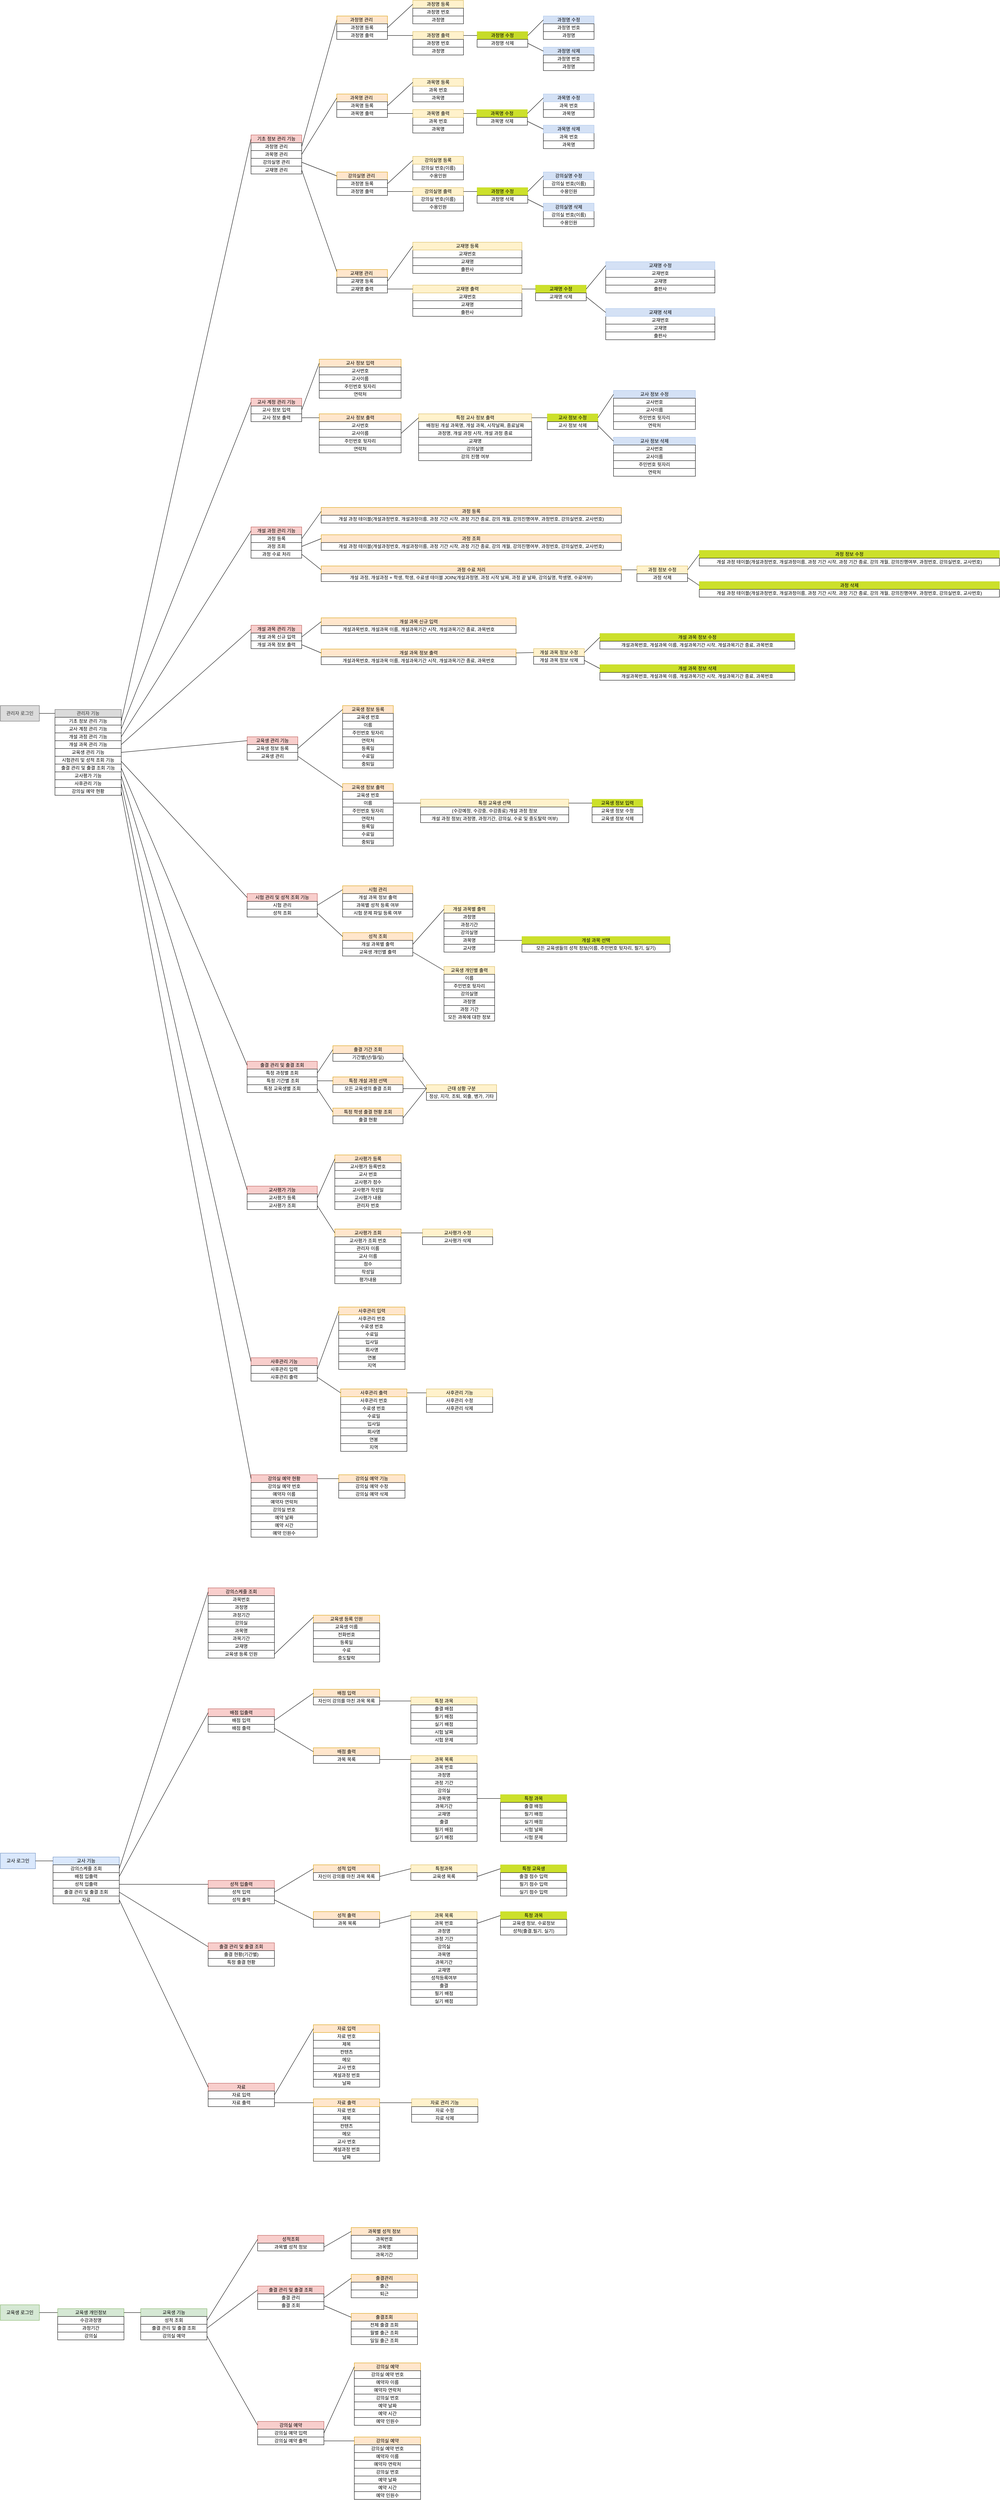 <mxfile version="26.0.5">
  <diagram name="페이지-1" id="2QEBNiwnCivqgXoyY4UM">
    <mxGraphModel dx="13320" dy="6596" grid="1" gridSize="10" guides="1" tooltips="1" connect="1" arrows="1" fold="1" page="1" pageScale="1" pageWidth="827" pageHeight="1169" math="0" shadow="0">
      <root>
        <mxCell id="0" />
        <mxCell id="1" parent="0" />
        <mxCell id="2SmmqAIhbq1iIYMpqxtC-1" value="관리자 로그인" style="whiteSpace=wrap;html=1;align=center;fillColor=#DBDBDB;fontColor=#333333;strokeColor=#666666;" parent="1" vertex="1">
          <mxGeometry x="-450" y="938" width="100" height="40" as="geometry" />
        </mxCell>
        <mxCell id="2SmmqAIhbq1iIYMpqxtC-7" value="관리자 기능" style="whiteSpace=wrap;html=1;align=center;fillColor=#DBDBDB;strokeColor=#666666;fontColor=#333333;" parent="1" vertex="1">
          <mxGeometry x="-310" y="948" width="170" height="20" as="geometry" />
        </mxCell>
        <mxCell id="2SmmqAIhbq1iIYMpqxtC-8" value="기초 정보 관리 기능" style="whiteSpace=wrap;html=1;align=center;" parent="1" vertex="1">
          <mxGeometry x="-310" y="968" width="170" height="20" as="geometry" />
        </mxCell>
        <mxCell id="2SmmqAIhbq1iIYMpqxtC-9" value="교사 계정 관리 기능" style="whiteSpace=wrap;html=1;align=center;" parent="1" vertex="1">
          <mxGeometry x="-310" y="988" width="170" height="20" as="geometry" />
        </mxCell>
        <mxCell id="2SmmqAIhbq1iIYMpqxtC-10" value="개설 과정 관리 기능" style="whiteSpace=wrap;html=1;align=center;" parent="1" vertex="1">
          <mxGeometry x="-310" y="1008" width="170" height="20" as="geometry" />
        </mxCell>
        <mxCell id="2SmmqAIhbq1iIYMpqxtC-11" value="개설 과목 관리 기능" style="whiteSpace=wrap;html=1;align=center;" parent="1" vertex="1">
          <mxGeometry x="-310" y="1028" width="170" height="20" as="geometry" />
        </mxCell>
        <mxCell id="2SmmqAIhbq1iIYMpqxtC-12" value="교육생 관리 기능" style="whiteSpace=wrap;html=1;align=center;" parent="1" vertex="1">
          <mxGeometry x="-310" y="1048" width="170" height="20" as="geometry" />
        </mxCell>
        <mxCell id="2SmmqAIhbq1iIYMpqxtC-13" value="시험관리 및 성적 조회 기능" style="whiteSpace=wrap;html=1;align=center;" parent="1" vertex="1">
          <mxGeometry x="-310" y="1068" width="170" height="20" as="geometry" />
        </mxCell>
        <mxCell id="2SmmqAIhbq1iIYMpqxtC-14" value="출결 관리 및 출결 조회 기능" style="whiteSpace=wrap;html=1;align=center;" parent="1" vertex="1">
          <mxGeometry x="-310" y="1088" width="170" height="20" as="geometry" />
        </mxCell>
        <mxCell id="2SmmqAIhbq1iIYMpqxtC-15" value="과정명 관리&amp;nbsp;" style="whiteSpace=wrap;html=1;align=center;fillColor=#ffe6cc;strokeColor=#d79b00;" parent="1" vertex="1">
          <mxGeometry x="413" y="-830" width="130" height="20" as="geometry" />
        </mxCell>
        <mxCell id="2SmmqAIhbq1iIYMpqxtC-16" value="과정명 등록" style="whiteSpace=wrap;html=1;align=center;" parent="1" vertex="1">
          <mxGeometry x="413" y="-810" width="130" height="20" as="geometry" />
        </mxCell>
        <mxCell id="2SmmqAIhbq1iIYMpqxtC-17" value="과정명 출력" style="whiteSpace=wrap;html=1;align=center;" parent="1" vertex="1">
          <mxGeometry x="413" y="-790" width="130" height="20" as="geometry" />
        </mxCell>
        <mxCell id="2SmmqAIhbq1iIYMpqxtC-18" value="과정명 수정" style="whiteSpace=wrap;html=1;align=center;fillColor=#C6DB29;strokeColor=#C6DB29;" parent="1" vertex="1">
          <mxGeometry x="773" y="-790" width="130" height="20" as="geometry" />
        </mxCell>
        <mxCell id="2SmmqAIhbq1iIYMpqxtC-19" value="과정명 삭제" style="whiteSpace=wrap;html=1;align=center;" parent="1" vertex="1">
          <mxGeometry x="773" y="-770" width="130" height="20" as="geometry" />
        </mxCell>
        <mxCell id="2SmmqAIhbq1iIYMpqxtC-20" value="과정명 등록" style="whiteSpace=wrap;html=1;align=center;fillColor=#fff2cc;strokeColor=#d6b656;" parent="1" vertex="1">
          <mxGeometry x="608" y="-870" width="130" height="20" as="geometry" />
        </mxCell>
        <mxCell id="2SmmqAIhbq1iIYMpqxtC-21" value="과정명 번호" style="whiteSpace=wrap;html=1;align=center;" parent="1" vertex="1">
          <mxGeometry x="608" y="-850" width="130" height="20" as="geometry" />
        </mxCell>
        <mxCell id="2SmmqAIhbq1iIYMpqxtC-24" value="과정명" style="whiteSpace=wrap;html=1;align=center;" parent="1" vertex="1">
          <mxGeometry x="608" y="-830" width="130" height="20" as="geometry" />
        </mxCell>
        <mxCell id="2SmmqAIhbq1iIYMpqxtC-25" value="과정명 출력" style="whiteSpace=wrap;html=1;align=center;fillColor=#fff2cc;strokeColor=#d6b656;" parent="1" vertex="1">
          <mxGeometry x="608" y="-790" width="130" height="20" as="geometry" />
        </mxCell>
        <mxCell id="2SmmqAIhbq1iIYMpqxtC-26" value="과정명 번호" style="whiteSpace=wrap;html=1;align=center;" parent="1" vertex="1">
          <mxGeometry x="608" y="-770" width="130" height="20" as="geometry" />
        </mxCell>
        <mxCell id="2SmmqAIhbq1iIYMpqxtC-27" value="과정명" style="whiteSpace=wrap;html=1;align=center;" parent="1" vertex="1">
          <mxGeometry x="608" y="-750" width="130" height="20" as="geometry" />
        </mxCell>
        <mxCell id="2SmmqAIhbq1iIYMpqxtC-28" value="과정명 수정" style="whiteSpace=wrap;html=1;align=center;fillColor=#D4E1F5;strokeColor=#A9C4EB;" parent="1" vertex="1">
          <mxGeometry x="943" y="-830" width="130" height="20" as="geometry" />
        </mxCell>
        <mxCell id="2SmmqAIhbq1iIYMpqxtC-29" value="과정명 번호" style="whiteSpace=wrap;html=1;align=center;" parent="1" vertex="1">
          <mxGeometry x="943" y="-810" width="130" height="20" as="geometry" />
        </mxCell>
        <mxCell id="2SmmqAIhbq1iIYMpqxtC-30" value="과정명" style="whiteSpace=wrap;html=1;align=center;" parent="1" vertex="1">
          <mxGeometry x="943" y="-790" width="130" height="20" as="geometry" />
        </mxCell>
        <mxCell id="2SmmqAIhbq1iIYMpqxtC-31" value="과정명 삭제" style="whiteSpace=wrap;html=1;align=center;fillColor=#D4E1F5;strokeColor=#A9C4EB;" parent="1" vertex="1">
          <mxGeometry x="943" y="-750" width="130" height="20" as="geometry" />
        </mxCell>
        <mxCell id="2SmmqAIhbq1iIYMpqxtC-32" value="과정명 번호" style="whiteSpace=wrap;html=1;align=center;" parent="1" vertex="1">
          <mxGeometry x="943" y="-730" width="130" height="20" as="geometry" />
        </mxCell>
        <mxCell id="2SmmqAIhbq1iIYMpqxtC-33" value="과정명" style="whiteSpace=wrap;html=1;align=center;" parent="1" vertex="1">
          <mxGeometry x="943" y="-710" width="130" height="20" as="geometry" />
        </mxCell>
        <mxCell id="2SmmqAIhbq1iIYMpqxtC-34" value="과목명 관리&amp;nbsp;" style="whiteSpace=wrap;html=1;align=center;fillColor=#ffe6cc;strokeColor=#d79b00;" parent="1" vertex="1">
          <mxGeometry x="413" y="-630" width="130" height="20" as="geometry" />
        </mxCell>
        <mxCell id="2SmmqAIhbq1iIYMpqxtC-35" value="과목명 등록" style="whiteSpace=wrap;html=1;align=center;" parent="1" vertex="1">
          <mxGeometry x="413" y="-610" width="130" height="20" as="geometry" />
        </mxCell>
        <mxCell id="2SmmqAIhbq1iIYMpqxtC-36" value="과목명 출력" style="whiteSpace=wrap;html=1;align=center;" parent="1" vertex="1">
          <mxGeometry x="413" y="-590" width="130" height="20" as="geometry" />
        </mxCell>
        <mxCell id="2SmmqAIhbq1iIYMpqxtC-37" value="과목명 수정" style="whiteSpace=wrap;html=1;align=center;fillColor=#CCE02B;strokeColor=#C6DB29;" parent="1" vertex="1">
          <mxGeometry x="772" y="-590" width="130" height="20" as="geometry" />
        </mxCell>
        <mxCell id="2SmmqAIhbq1iIYMpqxtC-38" value="과목명 삭제" style="whiteSpace=wrap;html=1;align=center;" parent="1" vertex="1">
          <mxGeometry x="772" y="-570" width="130" height="20" as="geometry" />
        </mxCell>
        <mxCell id="2SmmqAIhbq1iIYMpqxtC-39" value="과목 번호" style="whiteSpace=wrap;html=1;align=center;" parent="1" vertex="1">
          <mxGeometry x="608" y="-650" width="130" height="20" as="geometry" />
        </mxCell>
        <mxCell id="2SmmqAIhbq1iIYMpqxtC-40" value="과목명" style="whiteSpace=wrap;html=1;align=center;" parent="1" vertex="1">
          <mxGeometry x="608" y="-630" width="130" height="20" as="geometry" />
        </mxCell>
        <mxCell id="2SmmqAIhbq1iIYMpqxtC-42" value="과목명 등록" style="whiteSpace=wrap;html=1;align=center;fillColor=#fff2cc;strokeColor=#d6b656;" parent="1" vertex="1">
          <mxGeometry x="608" y="-670" width="130" height="20" as="geometry" />
        </mxCell>
        <mxCell id="2SmmqAIhbq1iIYMpqxtC-43" value="과목 번호" style="whiteSpace=wrap;html=1;align=center;" parent="1" vertex="1">
          <mxGeometry x="608" y="-570" width="130" height="20" as="geometry" />
        </mxCell>
        <mxCell id="2SmmqAIhbq1iIYMpqxtC-44" value="과목명" style="whiteSpace=wrap;html=1;align=center;" parent="1" vertex="1">
          <mxGeometry x="608" y="-550" width="130" height="20" as="geometry" />
        </mxCell>
        <mxCell id="2SmmqAIhbq1iIYMpqxtC-46" value="과목명 출력" style="whiteSpace=wrap;html=1;align=center;fillColor=#fff2cc;strokeColor=#d6b656;" parent="1" vertex="1">
          <mxGeometry x="608" y="-590" width="130" height="20" as="geometry" />
        </mxCell>
        <mxCell id="2SmmqAIhbq1iIYMpqxtC-47" value="과목 번호" style="whiteSpace=wrap;html=1;align=center;" parent="1" vertex="1">
          <mxGeometry x="943" y="-610" width="130" height="20" as="geometry" />
        </mxCell>
        <mxCell id="2SmmqAIhbq1iIYMpqxtC-48" value="과목명" style="whiteSpace=wrap;html=1;align=center;" parent="1" vertex="1">
          <mxGeometry x="943" y="-590" width="130" height="20" as="geometry" />
        </mxCell>
        <mxCell id="2SmmqAIhbq1iIYMpqxtC-50" value="과목명 수정" style="whiteSpace=wrap;html=1;align=center;fillColor=#D4E1F5;strokeColor=#A9C4EB;" parent="1" vertex="1">
          <mxGeometry x="943" y="-630" width="130" height="20" as="geometry" />
        </mxCell>
        <mxCell id="2SmmqAIhbq1iIYMpqxtC-51" value="과목 번호" style="whiteSpace=wrap;html=1;align=center;" parent="1" vertex="1">
          <mxGeometry x="943" y="-530" width="130" height="20" as="geometry" />
        </mxCell>
        <mxCell id="2SmmqAIhbq1iIYMpqxtC-52" value="과목명" style="whiteSpace=wrap;html=1;align=center;" parent="1" vertex="1">
          <mxGeometry x="943" y="-510" width="130" height="20" as="geometry" />
        </mxCell>
        <mxCell id="2SmmqAIhbq1iIYMpqxtC-54" value="과목명 삭제" style="whiteSpace=wrap;html=1;align=center;fillColor=#D4E1F5;strokeColor=#A9C4EB;" parent="1" vertex="1">
          <mxGeometry x="943" y="-550" width="130" height="20" as="geometry" />
        </mxCell>
        <mxCell id="2SmmqAIhbq1iIYMpqxtC-60" value="교재명 관리&amp;nbsp;" style="whiteSpace=wrap;html=1;align=center;fillColor=#ffe6cc;strokeColor=#d79b00;" parent="1" vertex="1">
          <mxGeometry x="413" y="-180" width="130" height="20" as="geometry" />
        </mxCell>
        <mxCell id="2SmmqAIhbq1iIYMpqxtC-61" value="교재명 등록" style="whiteSpace=wrap;html=1;align=center;" parent="1" vertex="1">
          <mxGeometry x="413" y="-160" width="130" height="20" as="geometry" />
        </mxCell>
        <mxCell id="2SmmqAIhbq1iIYMpqxtC-62" value="교재명 출력" style="whiteSpace=wrap;html=1;align=center;" parent="1" vertex="1">
          <mxGeometry x="413" y="-140" width="130" height="20" as="geometry" />
        </mxCell>
        <mxCell id="2SmmqAIhbq1iIYMpqxtC-63" value="교재명 수정" style="whiteSpace=wrap;html=1;align=center;fillColor=#CCE02B;strokeColor=#C6DB29;" parent="1" vertex="1">
          <mxGeometry x="923" y="-140" width="130" height="20" as="geometry" />
        </mxCell>
        <mxCell id="2SmmqAIhbq1iIYMpqxtC-64" value="교재명 삭제" style="whiteSpace=wrap;html=1;align=center;" parent="1" vertex="1">
          <mxGeometry x="923" y="-120" width="130" height="20" as="geometry" />
        </mxCell>
        <mxCell id="2SmmqAIhbq1iIYMpqxtC-65" value="강의실명 관리&amp;nbsp;" style="whiteSpace=wrap;html=1;align=center;fillColor=#ffe6cc;strokeColor=#d79b00;" parent="1" vertex="1">
          <mxGeometry x="413" y="-430" width="130" height="20" as="geometry" />
        </mxCell>
        <mxCell id="2SmmqAIhbq1iIYMpqxtC-66" value="과정명 등록" style="whiteSpace=wrap;html=1;align=center;" parent="1" vertex="1">
          <mxGeometry x="413" y="-410" width="130" height="20" as="geometry" />
        </mxCell>
        <mxCell id="2SmmqAIhbq1iIYMpqxtC-67" value="과정명 출력" style="whiteSpace=wrap;html=1;align=center;" parent="1" vertex="1">
          <mxGeometry x="413" y="-390" width="130" height="20" as="geometry" />
        </mxCell>
        <mxCell id="2SmmqAIhbq1iIYMpqxtC-68" value="과정명 수정" style="whiteSpace=wrap;html=1;align=center;fillColor=#CCE02B;strokeColor=#C6DB29;" parent="1" vertex="1">
          <mxGeometry x="773" y="-390" width="130" height="20" as="geometry" />
        </mxCell>
        <mxCell id="2SmmqAIhbq1iIYMpqxtC-69" value="과정명 삭제" style="whiteSpace=wrap;html=1;align=center;" parent="1" vertex="1">
          <mxGeometry x="773" y="-370" width="130" height="20" as="geometry" />
        </mxCell>
        <mxCell id="2SmmqAIhbq1iIYMpqxtC-70" value="강의실 번호(이름)" style="whiteSpace=wrap;html=1;align=center;" parent="1" vertex="1">
          <mxGeometry x="608" y="-450" width="130" height="20" as="geometry" />
        </mxCell>
        <mxCell id="2SmmqAIhbq1iIYMpqxtC-72" value="수용인원" style="whiteSpace=wrap;html=1;align=center;" parent="1" vertex="1">
          <mxGeometry x="608" y="-430" width="130" height="20" as="geometry" />
        </mxCell>
        <mxCell id="2SmmqAIhbq1iIYMpqxtC-73" value="강의실명 등록" style="whiteSpace=wrap;html=1;align=center;fillColor=#fff2cc;strokeColor=#d6b656;" parent="1" vertex="1">
          <mxGeometry x="608" y="-470" width="130" height="20" as="geometry" />
        </mxCell>
        <mxCell id="2SmmqAIhbq1iIYMpqxtC-74" value="강의실 번호(이름)" style="whiteSpace=wrap;html=1;align=center;" parent="1" vertex="1">
          <mxGeometry x="608" y="-370" width="130" height="20" as="geometry" />
        </mxCell>
        <mxCell id="2SmmqAIhbq1iIYMpqxtC-76" value="수용인원" style="whiteSpace=wrap;html=1;align=center;" parent="1" vertex="1">
          <mxGeometry x="608" y="-350" width="130" height="20" as="geometry" />
        </mxCell>
        <mxCell id="2SmmqAIhbq1iIYMpqxtC-77" value="강의실명 출력" style="whiteSpace=wrap;html=1;align=center;fillColor=#fff2cc;strokeColor=#d6b656;" parent="1" vertex="1">
          <mxGeometry x="608" y="-390" width="130" height="20" as="geometry" />
        </mxCell>
        <mxCell id="2SmmqAIhbq1iIYMpqxtC-79" value="강의실 번호(이름)" style="whiteSpace=wrap;html=1;align=center;" parent="1" vertex="1">
          <mxGeometry x="943" y="-410" width="130" height="20" as="geometry" />
        </mxCell>
        <mxCell id="2SmmqAIhbq1iIYMpqxtC-80" value="수용인원" style="whiteSpace=wrap;html=1;align=center;" parent="1" vertex="1">
          <mxGeometry x="943" y="-390" width="130" height="20" as="geometry" />
        </mxCell>
        <mxCell id="2SmmqAIhbq1iIYMpqxtC-81" value="강의실명 수정" style="whiteSpace=wrap;html=1;align=center;fillColor=#D4E1F5;strokeColor=#A9C4EB;" parent="1" vertex="1">
          <mxGeometry x="943" y="-430" width="130" height="20" as="geometry" />
        </mxCell>
        <mxCell id="2SmmqAIhbq1iIYMpqxtC-82" value="강의실 번호(이름)" style="whiteSpace=wrap;html=1;align=center;" parent="1" vertex="1">
          <mxGeometry x="943" y="-330" width="130" height="20" as="geometry" />
        </mxCell>
        <mxCell id="2SmmqAIhbq1iIYMpqxtC-85" value="강의실명 삭제" style="whiteSpace=wrap;html=1;align=center;fillColor=#D4E1F5;strokeColor=#A9C4EB;" parent="1" vertex="1">
          <mxGeometry x="943" y="-350" width="130" height="20" as="geometry" />
        </mxCell>
        <mxCell id="2SmmqAIhbq1iIYMpqxtC-86" value="교재번호" style="whiteSpace=wrap;html=1;align=center;" parent="1" vertex="1">
          <mxGeometry x="608" y="-230" width="280" height="20" as="geometry" />
        </mxCell>
        <mxCell id="2SmmqAIhbq1iIYMpqxtC-88" value="교재명 등록" style="whiteSpace=wrap;html=1;align=center;fillColor=#fff2cc;strokeColor=#d6b656;" parent="1" vertex="1">
          <mxGeometry x="608" y="-250" width="280" height="20" as="geometry" />
        </mxCell>
        <mxCell id="2SmmqAIhbq1iIYMpqxtC-89" value="교재번호" style="whiteSpace=wrap;html=1;align=center;" parent="1" vertex="1">
          <mxGeometry x="608" y="-120" width="280" height="20" as="geometry" />
        </mxCell>
        <mxCell id="2SmmqAIhbq1iIYMpqxtC-90" value="교재명 출력" style="whiteSpace=wrap;html=1;align=center;fillColor=#fff2cc;strokeColor=#d6b656;" parent="1" vertex="1">
          <mxGeometry x="608" y="-140" width="280" height="20" as="geometry" />
        </mxCell>
        <mxCell id="2SmmqAIhbq1iIYMpqxtC-91" value="교재번호" style="whiteSpace=wrap;html=1;align=center;" parent="1" vertex="1">
          <mxGeometry x="1103" y="-180" width="280" height="20" as="geometry" />
        </mxCell>
        <mxCell id="2SmmqAIhbq1iIYMpqxtC-92" value="교재명 수정" style="whiteSpace=wrap;html=1;align=center;fillColor=#D4E1F5;strokeColor=#A9C4EB;" parent="1" vertex="1">
          <mxGeometry x="1103" y="-200" width="280" height="20" as="geometry" />
        </mxCell>
        <mxCell id="2SmmqAIhbq1iIYMpqxtC-93" value="교재번호" style="whiteSpace=wrap;html=1;align=center;" parent="1" vertex="1">
          <mxGeometry x="1103" y="-60" width="280" height="20" as="geometry" />
        </mxCell>
        <mxCell id="2SmmqAIhbq1iIYMpqxtC-94" value="교재명 삭제" style="whiteSpace=wrap;html=1;align=center;fillColor=#D4E1F5;strokeColor=#A9C4EB;" parent="1" vertex="1">
          <mxGeometry x="1103" y="-80" width="280" height="20" as="geometry" />
        </mxCell>
        <mxCell id="2SmmqAIhbq1iIYMpqxtC-95" value="기초 정보 관리 기능" style="whiteSpace=wrap;html=1;align=center;fillColor=#f8cecc;strokeColor=#b85450;" parent="1" vertex="1">
          <mxGeometry x="193" y="-525" width="130" height="20" as="geometry" />
        </mxCell>
        <mxCell id="2SmmqAIhbq1iIYMpqxtC-96" value="과정명 관리" style="whiteSpace=wrap;html=1;align=center;" parent="1" vertex="1">
          <mxGeometry x="193" y="-505" width="130" height="20" as="geometry" />
        </mxCell>
        <mxCell id="2SmmqAIhbq1iIYMpqxtC-97" value="과목명 관리" style="whiteSpace=wrap;html=1;align=center;" parent="1" vertex="1">
          <mxGeometry x="193" y="-485" width="130" height="20" as="geometry" />
        </mxCell>
        <mxCell id="2SmmqAIhbq1iIYMpqxtC-98" value="강의실명 관리" style="whiteSpace=wrap;html=1;align=center;" parent="1" vertex="1">
          <mxGeometry x="193" y="-465" width="130" height="20" as="geometry" />
        </mxCell>
        <mxCell id="2SmmqAIhbq1iIYMpqxtC-99" value="교재명 관리" style="whiteSpace=wrap;html=1;align=center;" parent="1" vertex="1">
          <mxGeometry x="193" y="-445" width="130" height="20" as="geometry" />
        </mxCell>
        <mxCell id="2SmmqAIhbq1iIYMpqxtC-100" value="교사 계정 관리 기능" style="whiteSpace=wrap;html=1;align=center;fillColor=#f8cecc;strokeColor=#b85450;" parent="1" vertex="1">
          <mxGeometry x="193" y="150" width="130" height="20" as="geometry" />
        </mxCell>
        <mxCell id="2SmmqAIhbq1iIYMpqxtC-101" value="교사 정보 입력" style="whiteSpace=wrap;html=1;align=center;" parent="1" vertex="1">
          <mxGeometry x="193" y="170" width="130" height="20" as="geometry" />
        </mxCell>
        <mxCell id="2SmmqAIhbq1iIYMpqxtC-102" value="교사 정보 수정" style="whiteSpace=wrap;html=1;align=center;fillColor=#CCE02B;strokeColor=#C6DB29;" parent="1" vertex="1">
          <mxGeometry x="953" y="190" width="130" height="20" as="geometry" />
        </mxCell>
        <mxCell id="2SmmqAIhbq1iIYMpqxtC-103" value="교사 정보 삭제" style="whiteSpace=wrap;html=1;align=center;" parent="1" vertex="1">
          <mxGeometry x="953" y="210" width="130" height="20" as="geometry" />
        </mxCell>
        <mxCell id="2SmmqAIhbq1iIYMpqxtC-104" value="교사 정보 출력" style="whiteSpace=wrap;html=1;align=center;" parent="1" vertex="1">
          <mxGeometry x="193" y="190" width="130" height="20" as="geometry" />
        </mxCell>
        <mxCell id="2SmmqAIhbq1iIYMpqxtC-106" value="교사 정보 입력" style="whiteSpace=wrap;html=1;align=center;fillColor=#ffe6cc;strokeColor=#d79b00;" parent="1" vertex="1">
          <mxGeometry x="368" y="50" width="210" height="20" as="geometry" />
        </mxCell>
        <mxCell id="2SmmqAIhbq1iIYMpqxtC-107" value="교사번호" style="whiteSpace=wrap;html=1;align=center;" parent="1" vertex="1">
          <mxGeometry x="368" y="70" width="210" height="20" as="geometry" />
        </mxCell>
        <mxCell id="2SmmqAIhbq1iIYMpqxtC-111" value="교사 정보 수정" style="whiteSpace=wrap;html=1;align=center;fillColor=#D4E1F5;strokeColor=#A9C4EB;" parent="1" vertex="1">
          <mxGeometry x="1123" y="130" width="210" height="20" as="geometry" />
        </mxCell>
        <mxCell id="2SmmqAIhbq1iIYMpqxtC-114" value="교사 정보 삭제" style="whiteSpace=wrap;html=1;align=center;fillColor=#D4E1F5;strokeColor=#A9C4EB;" parent="1" vertex="1">
          <mxGeometry x="1123" y="250" width="210" height="20" as="geometry" />
        </mxCell>
        <mxCell id="2SmmqAIhbq1iIYMpqxtC-118" value="교사 정보 출력" style="whiteSpace=wrap;html=1;align=center;fillColor=#ffe6cc;strokeColor=#d79b00;" parent="1" vertex="1">
          <mxGeometry x="368" y="190" width="210" height="20" as="geometry" />
        </mxCell>
        <mxCell id="2SmmqAIhbq1iIYMpqxtC-121" value="특정 교사 정보 출력" style="whiteSpace=wrap;html=1;align=center;fillColor=#fff2cc;strokeColor=#d6b656;" parent="1" vertex="1">
          <mxGeometry x="623" y="190" width="290" height="20" as="geometry" />
        </mxCell>
        <mxCell id="2SmmqAIhbq1iIYMpqxtC-122" value="배정된 개설 과목명, 개설 과목, 시작날짜, 종료날짜" style="whiteSpace=wrap;html=1;align=center;" parent="1" vertex="1">
          <mxGeometry x="623" y="210" width="290" height="20" as="geometry" />
        </mxCell>
        <mxCell id="2SmmqAIhbq1iIYMpqxtC-123" value="과정명, 개설 과정 시작, 개설 과정 종료" style="whiteSpace=wrap;html=1;align=center;" parent="1" vertex="1">
          <mxGeometry x="623" y="230" width="290" height="20" as="geometry" />
        </mxCell>
        <mxCell id="2SmmqAIhbq1iIYMpqxtC-124" value="교재명" style="whiteSpace=wrap;html=1;align=center;" parent="1" vertex="1">
          <mxGeometry x="623" y="250" width="290" height="20" as="geometry" />
        </mxCell>
        <mxCell id="2SmmqAIhbq1iIYMpqxtC-125" value="강의실명" style="whiteSpace=wrap;html=1;align=center;" parent="1" vertex="1">
          <mxGeometry x="623" y="270" width="290" height="20" as="geometry" />
        </mxCell>
        <mxCell id="2SmmqAIhbq1iIYMpqxtC-127" value="강의 진행 여부" style="whiteSpace=wrap;html=1;align=center;" parent="1" vertex="1">
          <mxGeometry x="623" y="290" width="290" height="20" as="geometry" />
        </mxCell>
        <mxCell id="2SmmqAIhbq1iIYMpqxtC-128" value="개설 과정 관리 기능" style="whiteSpace=wrap;html=1;align=center;fillColor=#f8cecc;strokeColor=#b85450;" parent="1" vertex="1">
          <mxGeometry x="193" y="480" width="130" height="20" as="geometry" />
        </mxCell>
        <mxCell id="2SmmqAIhbq1iIYMpqxtC-129" value="과정 등록" style="whiteSpace=wrap;html=1;align=center;" parent="1" vertex="1">
          <mxGeometry x="193" y="500" width="130" height="20" as="geometry" />
        </mxCell>
        <mxCell id="2SmmqAIhbq1iIYMpqxtC-130" value="과정 정보 수정" style="whiteSpace=wrap;html=1;align=center;fillColor=#fff2cc;strokeColor=#d6b656;" parent="1" vertex="1">
          <mxGeometry x="1183" y="580" width="130" height="20" as="geometry" />
        </mxCell>
        <mxCell id="2SmmqAIhbq1iIYMpqxtC-131" value="과정 삭제" style="whiteSpace=wrap;html=1;align=center;" parent="1" vertex="1">
          <mxGeometry x="1183" y="600" width="130" height="20" as="geometry" />
        </mxCell>
        <mxCell id="2SmmqAIhbq1iIYMpqxtC-132" value="과정 조회" style="whiteSpace=wrap;html=1;align=center;" parent="1" vertex="1">
          <mxGeometry x="193" y="520" width="130" height="20" as="geometry" />
        </mxCell>
        <mxCell id="2SmmqAIhbq1iIYMpqxtC-133" value="과정 수료 처리" style="whiteSpace=wrap;html=1;align=center;" parent="1" vertex="1">
          <mxGeometry x="193" y="540" width="130" height="20" as="geometry" />
        </mxCell>
        <mxCell id="2SmmqAIhbq1iIYMpqxtC-134" value="과정 등록" style="whiteSpace=wrap;html=1;align=center;fillColor=#ffe6cc;strokeColor=#d79b00;" parent="1" vertex="1">
          <mxGeometry x="373" y="430" width="770" height="20" as="geometry" />
        </mxCell>
        <mxCell id="2SmmqAIhbq1iIYMpqxtC-135" value="개설 과정 테이블(개설과정번호, 개설과정이름, 과정 기간 시작, 과정 기간 종료, 강의 개월, 강의진행여부, 과정번호, 강의실번호, 교사번호)" style="whiteSpace=wrap;html=1;align=center;" parent="1" vertex="1">
          <mxGeometry x="373" y="450" width="770" height="20" as="geometry" />
        </mxCell>
        <mxCell id="2SmmqAIhbq1iIYMpqxtC-136" value="과정 정보 수정" style="whiteSpace=wrap;html=1;align=center;fillColor=#CCE02B;strokeColor=#C6DB29;" parent="1" vertex="1">
          <mxGeometry x="1343" y="540" width="770" height="20" as="geometry" />
        </mxCell>
        <mxCell id="2SmmqAIhbq1iIYMpqxtC-140" value="과정 삭제" style="whiteSpace=wrap;html=1;align=center;fillColor=#CCE02B;strokeColor=#C6DB29;" parent="1" vertex="1">
          <mxGeometry x="1343" y="620" width="770" height="20" as="geometry" />
        </mxCell>
        <mxCell id="2SmmqAIhbq1iIYMpqxtC-142" value="과정 조회" style="whiteSpace=wrap;html=1;align=center;fillColor=#ffe6cc;strokeColor=#d79b00;" parent="1" vertex="1">
          <mxGeometry x="373" y="500" width="770" height="20" as="geometry" />
        </mxCell>
        <mxCell id="2SmmqAIhbq1iIYMpqxtC-144" value="과정 수료 처리" style="whiteSpace=wrap;html=1;align=center;fillColor=#ffe6cc;strokeColor=#d79b00;" parent="1" vertex="1">
          <mxGeometry x="373" y="580" width="770" height="20" as="geometry" />
        </mxCell>
        <mxCell id="2SmmqAIhbq1iIYMpqxtC-145" value="개설 과정, 개설과정 + 학생, 학생, 수료생 테이블 JOIN(개설과정명, 과정 시작 날짜, 과정 끝 날짜, 강의실명, 학생명, 수료여부)" style="whiteSpace=wrap;html=1;align=center;" parent="1" vertex="1">
          <mxGeometry x="373" y="600" width="770" height="20" as="geometry" />
        </mxCell>
        <mxCell id="2SmmqAIhbq1iIYMpqxtC-147" value="개설 과목 관리 기능" style="whiteSpace=wrap;html=1;align=center;fillColor=#f8cecc;strokeColor=#b85450;" parent="1" vertex="1">
          <mxGeometry x="193" y="732" width="130" height="20" as="geometry" />
        </mxCell>
        <mxCell id="2SmmqAIhbq1iIYMpqxtC-148" value="개설 과목 신규 입력" style="whiteSpace=wrap;html=1;align=center;" parent="1" vertex="1">
          <mxGeometry x="193" y="752" width="130" height="20" as="geometry" />
        </mxCell>
        <mxCell id="2SmmqAIhbq1iIYMpqxtC-149" value="개설 과목 정보 출력" style="whiteSpace=wrap;html=1;align=center;" parent="1" vertex="1">
          <mxGeometry x="193" y="772" width="130" height="20" as="geometry" />
        </mxCell>
        <mxCell id="2SmmqAIhbq1iIYMpqxtC-150" value="개설 과목 정보 수정" style="whiteSpace=wrap;html=1;align=center;fillColor=#fff2cc;strokeColor=#d6b656;" parent="1" vertex="1">
          <mxGeometry x="918" y="792" width="130" height="20" as="geometry" />
        </mxCell>
        <mxCell id="2SmmqAIhbq1iIYMpqxtC-151" value="개설 과목 정보 삭제" style="whiteSpace=wrap;html=1;align=center;" parent="1" vertex="1">
          <mxGeometry x="918" y="812" width="130" height="20" as="geometry" />
        </mxCell>
        <mxCell id="2SmmqAIhbq1iIYMpqxtC-153" value="개설 과목 신규 입력" style="whiteSpace=wrap;html=1;align=center;fillColor=#ffe6cc;strokeColor=#d79b00;" parent="1" vertex="1">
          <mxGeometry x="373" y="713" width="500" height="20" as="geometry" />
        </mxCell>
        <mxCell id="2SmmqAIhbq1iIYMpqxtC-154" value="개설과목번호, 개설과목 이름, 개설과목기간 시작, 개설과목기간 종료,&amp;nbsp;과목번호" style="whiteSpace=wrap;html=1;align=center;" parent="1" vertex="1">
          <mxGeometry x="373" y="733" width="500" height="20" as="geometry" />
        </mxCell>
        <mxCell id="2SmmqAIhbq1iIYMpqxtC-155" value="개설 과목 정보 출력" style="whiteSpace=wrap;html=1;align=center;fillColor=#ffe6cc;strokeColor=#d79b00;" parent="1" vertex="1">
          <mxGeometry x="373" y="793" width="500" height="20" as="geometry" />
        </mxCell>
        <mxCell id="2SmmqAIhbq1iIYMpqxtC-157" value="개설 과목 정보 수정" style="whiteSpace=wrap;html=1;align=center;fillColor=#CCE02B;strokeColor=#C6DB29;" parent="1" vertex="1">
          <mxGeometry x="1088" y="753" width="500" height="20" as="geometry" />
        </mxCell>
        <mxCell id="2SmmqAIhbq1iIYMpqxtC-159" value="개설 과목 정보 삭제" style="whiteSpace=wrap;html=1;align=center;fillColor=#CCE02B;strokeColor=#C6DB29;" parent="1" vertex="1">
          <mxGeometry x="1088" y="833" width="500" height="20" as="geometry" />
        </mxCell>
        <mxCell id="2SmmqAIhbq1iIYMpqxtC-161" value="교육생 관리 기능" style="whiteSpace=wrap;html=1;align=center;fillColor=#f8cecc;strokeColor=#b85450;" parent="1" vertex="1">
          <mxGeometry x="183" y="1018" width="130" height="20" as="geometry" />
        </mxCell>
        <mxCell id="2SmmqAIhbq1iIYMpqxtC-162" value="교육생&amp;nbsp;정보 등록" style="whiteSpace=wrap;html=1;align=center;" parent="1" vertex="1">
          <mxGeometry x="183" y="1038" width="130" height="20" as="geometry" />
        </mxCell>
        <mxCell id="2SmmqAIhbq1iIYMpqxtC-163" value="교육생&amp;nbsp;관리" style="whiteSpace=wrap;html=1;align=center;" parent="1" vertex="1">
          <mxGeometry x="183" y="1058" width="130" height="20" as="geometry" />
        </mxCell>
        <mxCell id="2SmmqAIhbq1iIYMpqxtC-166" value="교육생 정보 등록" style="whiteSpace=wrap;html=1;align=center;fillColor=#ffe6cc;strokeColor=#d79b00;" parent="1" vertex="1">
          <mxGeometry x="428" y="938" width="130" height="20" as="geometry" />
        </mxCell>
        <mxCell id="2SmmqAIhbq1iIYMpqxtC-167" value="이름" style="whiteSpace=wrap;html=1;align=center;" parent="1" vertex="1">
          <mxGeometry x="428" y="978" width="130" height="20" as="geometry" />
        </mxCell>
        <mxCell id="2SmmqAIhbq1iIYMpqxtC-168" value="주민번호 뒷자리" style="whiteSpace=wrap;html=1;align=center;" parent="1" vertex="1">
          <mxGeometry x="428" y="998" width="130" height="20" as="geometry" />
        </mxCell>
        <mxCell id="2SmmqAIhbq1iIYMpqxtC-169" value="연락처" style="whiteSpace=wrap;html=1;align=center;" parent="1" vertex="1">
          <mxGeometry x="428" y="1018" width="130" height="20" as="geometry" />
        </mxCell>
        <mxCell id="2SmmqAIhbq1iIYMpqxtC-170" value="등록일" style="whiteSpace=wrap;html=1;align=center;" parent="1" vertex="1">
          <mxGeometry x="428" y="1038" width="130" height="20" as="geometry" />
        </mxCell>
        <mxCell id="2SmmqAIhbq1iIYMpqxtC-173" value="교육생 정보 출력" style="whiteSpace=wrap;html=1;align=center;fillColor=#ffe6cc;strokeColor=#d79b00;" parent="1" vertex="1">
          <mxGeometry x="428" y="1138" width="130" height="20" as="geometry" />
        </mxCell>
        <mxCell id="2SmmqAIhbq1iIYMpqxtC-180" value="특정 교육생 선택" style="whiteSpace=wrap;html=1;align=center;fillColor=#fff2cc;strokeColor=#d6b656;" parent="1" vertex="1">
          <mxGeometry x="628" y="1178" width="380" height="20" as="geometry" />
        </mxCell>
        <mxCell id="2SmmqAIhbq1iIYMpqxtC-181" value="(수강예정, 수강중, 수강종료) 개설 과정 정보" style="whiteSpace=wrap;html=1;align=center;" parent="1" vertex="1">
          <mxGeometry x="628" y="1198" width="380" height="20" as="geometry" />
        </mxCell>
        <mxCell id="2SmmqAIhbq1iIYMpqxtC-182" value="개설 과정 정보( 과정명, 과정기간, 강의실, 수료 및 중도탈락 여부)" style="whiteSpace=wrap;html=1;align=center;" parent="1" vertex="1">
          <mxGeometry x="628" y="1218" width="380" height="20" as="geometry" />
        </mxCell>
        <mxCell id="2SmmqAIhbq1iIYMpqxtC-190" value="교육생 정보 입력" style="whiteSpace=wrap;html=1;align=center;fillColor=#CCE02B;strokeColor=#C6DB29;" parent="1" vertex="1">
          <mxGeometry x="1068" y="1178" width="130" height="20" as="geometry" />
        </mxCell>
        <mxCell id="2SmmqAIhbq1iIYMpqxtC-192" value="교육생 정보 삭제" style="whiteSpace=wrap;html=1;align=center;" parent="1" vertex="1">
          <mxGeometry x="1068" y="1218" width="130" height="20" as="geometry" />
        </mxCell>
        <mxCell id="2SmmqAIhbq1iIYMpqxtC-193" value="교육생 정보 수정" style="whiteSpace=wrap;html=1;align=center;" parent="1" vertex="1">
          <mxGeometry x="1068" y="1198" width="130" height="20" as="geometry" />
        </mxCell>
        <mxCell id="2SmmqAIhbq1iIYMpqxtC-195" value="시험 관리 및 성적 조회 기능" style="whiteSpace=wrap;html=1;align=center;fillColor=#f8cecc;strokeColor=#b85450;" parent="1" vertex="1">
          <mxGeometry x="183" y="1420" width="180" height="20" as="geometry" />
        </mxCell>
        <mxCell id="2SmmqAIhbq1iIYMpqxtC-196" value="시험 관리" style="whiteSpace=wrap;html=1;align=center;" parent="1" vertex="1">
          <mxGeometry x="183" y="1440" width="180" height="20" as="geometry" />
        </mxCell>
        <mxCell id="2SmmqAIhbq1iIYMpqxtC-197" value="성적 조회" style="whiteSpace=wrap;html=1;align=center;" parent="1" vertex="1">
          <mxGeometry x="183" y="1460" width="180" height="20" as="geometry" />
        </mxCell>
        <mxCell id="2SmmqAIhbq1iIYMpqxtC-198" value="" style="endArrow=none;html=1;rounded=0;entryX=0;entryY=0.5;entryDx=0;entryDy=0;exitX=1;exitY=0.5;exitDx=0;exitDy=0;" parent="1" edge="1" target="2SmmqAIhbq1iIYMpqxtC-7" source="2SmmqAIhbq1iIYMpqxtC-1">
          <mxGeometry relative="1" as="geometry">
            <mxPoint x="-330.0" y="948" as="sourcePoint" />
            <mxPoint x="-280" y="1008" as="targetPoint" />
          </mxGeometry>
        </mxCell>
        <mxCell id="2SmmqAIhbq1iIYMpqxtC-199" value="" style="endArrow=none;html=1;rounded=0;entryX=0;entryY=0.5;entryDx=0;entryDy=0;exitX=1;exitY=0.5;exitDx=0;exitDy=0;" parent="1" source="2SmmqAIhbq1iIYMpqxtC-8" target="2SmmqAIhbq1iIYMpqxtC-95" edge="1">
          <mxGeometry relative="1" as="geometry">
            <mxPoint x="703.0" y="-830" as="sourcePoint" />
            <mxPoint x="913" y="-780" as="targetPoint" />
          </mxGeometry>
        </mxCell>
        <mxCell id="2SmmqAIhbq1iIYMpqxtC-201" value="시험 관리" style="whiteSpace=wrap;html=1;align=center;fillColor=#ffe6cc;strokeColor=#d79b00;" parent="1" vertex="1">
          <mxGeometry x="428" y="1400" width="180" height="20" as="geometry" />
        </mxCell>
        <mxCell id="2SmmqAIhbq1iIYMpqxtC-202" value="개설 과목 정보 출력" style="whiteSpace=wrap;html=1;align=center;" parent="1" vertex="1">
          <mxGeometry x="428" y="1420" width="180" height="20" as="geometry" />
        </mxCell>
        <mxCell id="2SmmqAIhbq1iIYMpqxtC-203" value="과목별 성적 등록 여부" style="whiteSpace=wrap;html=1;align=center;" parent="1" vertex="1">
          <mxGeometry x="428" y="1440" width="180" height="20" as="geometry" />
        </mxCell>
        <mxCell id="2SmmqAIhbq1iIYMpqxtC-204" value="시험 문제 파일 등록 여부" style="whiteSpace=wrap;html=1;align=center;" parent="1" vertex="1">
          <mxGeometry x="428" y="1460" width="180" height="20" as="geometry" />
        </mxCell>
        <mxCell id="2SmmqAIhbq1iIYMpqxtC-205" value="성적 조회" style="whiteSpace=wrap;html=1;align=center;fillColor=#ffe6cc;strokeColor=#d79b00;" parent="1" vertex="1">
          <mxGeometry x="428" y="1520" width="180" height="20" as="geometry" />
        </mxCell>
        <mxCell id="2SmmqAIhbq1iIYMpqxtC-206" value="개설 과목별 출력" style="whiteSpace=wrap;html=1;align=center;" parent="1" vertex="1">
          <mxGeometry x="428" y="1540" width="180" height="20" as="geometry" />
        </mxCell>
        <mxCell id="2SmmqAIhbq1iIYMpqxtC-207" value="교육생 개인별 출력" style="whiteSpace=wrap;html=1;align=center;" parent="1" vertex="1">
          <mxGeometry x="428" y="1560" width="180" height="20" as="geometry" />
        </mxCell>
        <mxCell id="2SmmqAIhbq1iIYMpqxtC-209" value="개설 과목별 출력" style="whiteSpace=wrap;html=1;align=center;fillColor=#fff2cc;strokeColor=#d6b656;" parent="1" vertex="1">
          <mxGeometry x="688" y="1450" width="130" height="20" as="geometry" />
        </mxCell>
        <mxCell id="2SmmqAIhbq1iIYMpqxtC-210" value="과정명" style="whiteSpace=wrap;html=1;align=center;" parent="1" vertex="1">
          <mxGeometry x="688" y="1470" width="130" height="20" as="geometry" />
        </mxCell>
        <mxCell id="2SmmqAIhbq1iIYMpqxtC-211" value="과정기간" style="whiteSpace=wrap;html=1;align=center;" parent="1" vertex="1">
          <mxGeometry x="688" y="1490" width="130" height="20" as="geometry" />
        </mxCell>
        <mxCell id="2SmmqAIhbq1iIYMpqxtC-212" value="전화번호" style="whiteSpace=wrap;html=1;align=center;" parent="1" vertex="1">
          <mxGeometry x="688" y="1510" width="130" height="20" as="geometry" />
        </mxCell>
        <mxCell id="2SmmqAIhbq1iIYMpqxtC-213" value="과목명" style="whiteSpace=wrap;html=1;align=center;" parent="1" vertex="1">
          <mxGeometry x="688" y="1530" width="130" height="20" as="geometry" />
        </mxCell>
        <mxCell id="2SmmqAIhbq1iIYMpqxtC-214" value="강의실명" style="whiteSpace=wrap;html=1;align=center;" parent="1" vertex="1">
          <mxGeometry x="688" y="1510" width="130" height="20" as="geometry" />
        </mxCell>
        <mxCell id="2SmmqAIhbq1iIYMpqxtC-215" value="교사명" style="whiteSpace=wrap;html=1;align=center;" parent="1" vertex="1">
          <mxGeometry x="688" y="1550" width="130" height="20" as="geometry" />
        </mxCell>
        <mxCell id="2SmmqAIhbq1iIYMpqxtC-216" value="개설 과목 선택" style="whiteSpace=wrap;html=1;align=center;fillColor=#CCE02B;strokeColor=#C6DB29;" parent="1" vertex="1">
          <mxGeometry x="888" y="1530" width="380" height="20" as="geometry" />
        </mxCell>
        <mxCell id="2SmmqAIhbq1iIYMpqxtC-217" value="모든 교육생들의 성적 정보(이름, 주민번호 뒷자리, 필기, 실기)" style="whiteSpace=wrap;html=1;align=center;" parent="1" vertex="1">
          <mxGeometry x="888" y="1550" width="380" height="20" as="geometry" />
        </mxCell>
        <mxCell id="2SmmqAIhbq1iIYMpqxtC-219" value="교육생 개인별 출력" style="whiteSpace=wrap;html=1;align=center;fillColor=#fff2cc;strokeColor=#d6b656;" parent="1" vertex="1">
          <mxGeometry x="688" y="1607" width="130" height="20" as="geometry" />
        </mxCell>
        <mxCell id="2SmmqAIhbq1iIYMpqxtC-220" value="이름" style="whiteSpace=wrap;html=1;align=center;" parent="1" vertex="1">
          <mxGeometry x="688" y="1627" width="130" height="20" as="geometry" />
        </mxCell>
        <mxCell id="2SmmqAIhbq1iIYMpqxtC-221" value="주민번호 뒷자리" style="whiteSpace=wrap;html=1;align=center;" parent="1" vertex="1">
          <mxGeometry x="688" y="1647" width="130" height="20" as="geometry" />
        </mxCell>
        <mxCell id="2SmmqAIhbq1iIYMpqxtC-222" value="전화번호" style="whiteSpace=wrap;html=1;align=center;" parent="1" vertex="1">
          <mxGeometry x="688" y="1667" width="130" height="20" as="geometry" />
        </mxCell>
        <mxCell id="2SmmqAIhbq1iIYMpqxtC-223" value="과정명" style="whiteSpace=wrap;html=1;align=center;" parent="1" vertex="1">
          <mxGeometry x="688" y="1687" width="130" height="20" as="geometry" />
        </mxCell>
        <mxCell id="2SmmqAIhbq1iIYMpqxtC-224" value="강의실명" style="whiteSpace=wrap;html=1;align=center;" parent="1" vertex="1">
          <mxGeometry x="688" y="1667" width="130" height="20" as="geometry" />
        </mxCell>
        <mxCell id="2SmmqAIhbq1iIYMpqxtC-225" value="과정 기간" style="whiteSpace=wrap;html=1;align=center;" parent="1" vertex="1">
          <mxGeometry x="688" y="1707" width="130" height="20" as="geometry" />
        </mxCell>
        <mxCell id="2SmmqAIhbq1iIYMpqxtC-226" value="모든 과목에 대한 정보" style="whiteSpace=wrap;html=1;align=center;" parent="1" vertex="1">
          <mxGeometry x="688" y="1727" width="130" height="20" as="geometry" />
        </mxCell>
        <mxCell id="2SmmqAIhbq1iIYMpqxtC-227" value="출결 관리 및 출결 조회" style="whiteSpace=wrap;html=1;align=center;fillColor=#f8cecc;strokeColor=#b85450;" parent="1" vertex="1">
          <mxGeometry x="183" y="1850" width="180" height="20" as="geometry" />
        </mxCell>
        <mxCell id="2SmmqAIhbq1iIYMpqxtC-228" value="특정 과정별 조회" style="whiteSpace=wrap;html=1;align=center;" parent="1" vertex="1">
          <mxGeometry x="183" y="1870" width="180" height="20" as="geometry" />
        </mxCell>
        <mxCell id="2SmmqAIhbq1iIYMpqxtC-229" value="&amp;nbsp;특정 기간별 조회" style="whiteSpace=wrap;html=1;align=center;" parent="1" vertex="1">
          <mxGeometry x="183" y="1890" width="180" height="20" as="geometry" />
        </mxCell>
        <mxCell id="2SmmqAIhbq1iIYMpqxtC-230" value="특정 교육생별 조회" style="whiteSpace=wrap;html=1;align=center;" parent="1" vertex="1">
          <mxGeometry x="183" y="1910" width="180" height="20" as="geometry" />
        </mxCell>
        <mxCell id="2SmmqAIhbq1iIYMpqxtC-231" value="출결 기간 조회" style="whiteSpace=wrap;html=1;align=center;fillColor=#ffe6cc;strokeColor=#d79b00;" parent="1" vertex="1">
          <mxGeometry x="403" y="1810" width="180" height="20" as="geometry" />
        </mxCell>
        <mxCell id="2SmmqAIhbq1iIYMpqxtC-232" value="기간별(년/월/일)" style="whiteSpace=wrap;html=1;align=center;" parent="1" vertex="1">
          <mxGeometry x="403" y="1830" width="180" height="20" as="geometry" />
        </mxCell>
        <mxCell id="2SmmqAIhbq1iIYMpqxtC-235" value="특정 개설 과정 선택" style="whiteSpace=wrap;html=1;align=center;fillColor=#ffe6cc;strokeColor=#d79b00;" parent="1" vertex="1">
          <mxGeometry x="403" y="1890" width="180" height="20" as="geometry" />
        </mxCell>
        <mxCell id="2SmmqAIhbq1iIYMpqxtC-236" value="모든 교육생의 출결 조회" style="whiteSpace=wrap;html=1;align=center;" parent="1" vertex="1">
          <mxGeometry x="403" y="1910" width="180" height="20" as="geometry" />
        </mxCell>
        <mxCell id="2SmmqAIhbq1iIYMpqxtC-237" value="특정 학생 출결 현황 조회" style="whiteSpace=wrap;html=1;align=center;fillColor=#ffe6cc;strokeColor=#d79b00;" parent="1" vertex="1">
          <mxGeometry x="403" y="1970" width="180" height="20" as="geometry" />
        </mxCell>
        <mxCell id="2SmmqAIhbq1iIYMpqxtC-238" value="출결 현황" style="whiteSpace=wrap;html=1;align=center;" parent="1" vertex="1">
          <mxGeometry x="403" y="1990" width="180" height="20" as="geometry" />
        </mxCell>
        <mxCell id="2SmmqAIhbq1iIYMpqxtC-239" value="근태 상황 구분" style="whiteSpace=wrap;html=1;align=center;fillColor=#fff2cc;strokeColor=#d6b656;" parent="1" vertex="1">
          <mxGeometry x="643" y="1910" width="180" height="20" as="geometry" />
        </mxCell>
        <mxCell id="2SmmqAIhbq1iIYMpqxtC-240" value="정상, 지각, 조퇴, 외출, 병가, 기타" style="whiteSpace=wrap;html=1;align=center;" parent="1" vertex="1">
          <mxGeometry x="643" y="1930" width="180" height="20" as="geometry" />
        </mxCell>
        <mxCell id="2SmmqAIhbq1iIYMpqxtC-241" value="" style="endArrow=none;html=1;rounded=0;entryX=0;entryY=0.5;entryDx=0;entryDy=0;exitX=1;exitY=0.5;exitDx=0;exitDy=0;" parent="1" source="2SmmqAIhbq1iIYMpqxtC-97" target="2SmmqAIhbq1iIYMpqxtC-34" edge="1">
          <mxGeometry relative="1" as="geometry">
            <mxPoint x="368" y="-475" as="sourcePoint" />
            <mxPoint x="608" y="-655" as="targetPoint" />
          </mxGeometry>
        </mxCell>
        <mxCell id="2SmmqAIhbq1iIYMpqxtC-243" value="" style="endArrow=none;html=1;rounded=0;entryX=0;entryY=0.5;entryDx=0;entryDy=0;exitX=1;exitY=0.5;exitDx=0;exitDy=0;" parent="1" source="2SmmqAIhbq1iIYMpqxtC-36" target="2SmmqAIhbq1iIYMpqxtC-46" edge="1">
          <mxGeometry relative="1" as="geometry">
            <mxPoint x="538" y="-660" as="sourcePoint" />
            <mxPoint x="698" y="-660" as="targetPoint" />
          </mxGeometry>
        </mxCell>
        <mxCell id="2SmmqAIhbq1iIYMpqxtC-244" value="" style="endArrow=none;html=1;rounded=0;entryX=0;entryY=0.5;entryDx=0;entryDy=0;exitX=1;exitY=0.5;exitDx=0;exitDy=0;" parent="1" target="2SmmqAIhbq1iIYMpqxtC-50" edge="1" source="2SmmqAIhbq1iIYMpqxtC-37">
          <mxGeometry relative="1" as="geometry">
            <mxPoint x="948" y="-760" as="sourcePoint" />
            <mxPoint x="1028" y="-610" as="targetPoint" />
          </mxGeometry>
        </mxCell>
        <mxCell id="2SmmqAIhbq1iIYMpqxtC-245" value="" style="endArrow=none;html=1;rounded=0;exitX=1;exitY=0.5;exitDx=0;exitDy=0;entryX=0;entryY=0.5;entryDx=0;entryDy=0;" parent="1" edge="1" target="2SmmqAIhbq1iIYMpqxtC-54" source="2SmmqAIhbq1iIYMpqxtC-38">
          <mxGeometry relative="1" as="geometry">
            <mxPoint x="948" y="-760" as="sourcePoint" />
            <mxPoint x="1028" y="-460" as="targetPoint" />
          </mxGeometry>
        </mxCell>
        <mxCell id="2SmmqAIhbq1iIYMpqxtC-246" value="" style="endArrow=none;html=1;rounded=0;entryX=0;entryY=0.5;entryDx=0;entryDy=0;exitX=1;exitY=0.5;exitDx=0;exitDy=0;" parent="1" source="2SmmqAIhbq1iIYMpqxtC-96" target="2SmmqAIhbq1iIYMpqxtC-15" edge="1">
          <mxGeometry relative="1" as="geometry">
            <mxPoint x="368" y="-495" as="sourcePoint" />
            <mxPoint x="578" y="-730" as="targetPoint" />
          </mxGeometry>
        </mxCell>
        <mxCell id="2SmmqAIhbq1iIYMpqxtC-247" value="" style="endArrow=none;html=1;rounded=0;entryX=0;entryY=0.5;entryDx=0;entryDy=0;exitX=1;exitY=0.5;exitDx=0;exitDy=0;" parent="1" source="2SmmqAIhbq1iIYMpqxtC-98" target="2SmmqAIhbq1iIYMpqxtC-65" edge="1">
          <mxGeometry relative="1" as="geometry">
            <mxPoint x="368" y="-455" as="sourcePoint" />
            <mxPoint x="578" y="-715" as="targetPoint" />
          </mxGeometry>
        </mxCell>
        <mxCell id="2SmmqAIhbq1iIYMpqxtC-249" value="" style="endArrow=none;html=1;rounded=0;exitX=1;exitY=0.5;exitDx=0;exitDy=0;entryX=0;entryY=0.25;entryDx=0;entryDy=0;" parent="1" source="2SmmqAIhbq1iIYMpqxtC-99" target="2SmmqAIhbq1iIYMpqxtC-60" edge="1">
          <mxGeometry relative="1" as="geometry">
            <mxPoint x="368" y="-435" as="sourcePoint" />
            <mxPoint x="258" y="-35" as="targetPoint" />
          </mxGeometry>
        </mxCell>
        <mxCell id="2SmmqAIhbq1iIYMpqxtC-250" value="" style="endArrow=none;html=1;rounded=0;entryX=0;entryY=0.5;entryDx=0;entryDy=0;exitX=1;exitY=0.5;exitDx=0;exitDy=0;" parent="1" target="2SmmqAIhbq1iIYMpqxtC-28" edge="1" source="2SmmqAIhbq1iIYMpqxtC-18">
          <mxGeometry relative="1" as="geometry">
            <mxPoint x="903" y="-782.5" as="sourcePoint" />
            <mxPoint x="983" y="-800" as="targetPoint" />
          </mxGeometry>
        </mxCell>
        <mxCell id="2SmmqAIhbq1iIYMpqxtC-251" value="" style="endArrow=none;html=1;rounded=0;entryX=0;entryY=0.5;entryDx=0;entryDy=0;exitX=1;exitY=0.5;exitDx=0;exitDy=0;" parent="1" target="2SmmqAIhbq1iIYMpqxtC-31" edge="1" source="2SmmqAIhbq1iIYMpqxtC-19">
          <mxGeometry relative="1" as="geometry">
            <mxPoint x="903" y="-776.25" as="sourcePoint" />
            <mxPoint x="973" y="-783.75" as="targetPoint" />
          </mxGeometry>
        </mxCell>
        <mxCell id="2SmmqAIhbq1iIYMpqxtC-252" value="" style="endArrow=none;html=1;rounded=0;entryX=0;entryY=0.5;entryDx=0;entryDy=0;exitX=1;exitY=0.5;exitDx=0;exitDy=0;" parent="1" target="2SmmqAIhbq1iIYMpqxtC-25" edge="1" source="2SmmqAIhbq1iIYMpqxtC-17">
          <mxGeometry relative="1" as="geometry">
            <mxPoint x="538" y="-711.25" as="sourcePoint" />
            <mxPoint x="608" y="-650" as="targetPoint" />
          </mxGeometry>
        </mxCell>
        <mxCell id="2SmmqAIhbq1iIYMpqxtC-253" value="" style="endArrow=none;html=1;rounded=0;entryX=0;entryY=0.5;entryDx=0;entryDy=0;exitX=1;exitY=0.5;exitDx=0;exitDy=0;" parent="1" source="2SmmqAIhbq1iIYMpqxtC-16" edge="1" target="2SmmqAIhbq1iIYMpqxtC-20">
          <mxGeometry relative="1" as="geometry">
            <mxPoint x="538" y="-806.25" as="sourcePoint" />
            <mxPoint x="608" y="-910" as="targetPoint" />
          </mxGeometry>
        </mxCell>
        <mxCell id="2SmmqAIhbq1iIYMpqxtC-254" value="" style="endArrow=none;html=1;rounded=0;entryX=0;entryY=0.5;entryDx=0;entryDy=0;exitX=1;exitY=0.5;exitDx=0;exitDy=0;" parent="1" source="2SmmqAIhbq1iIYMpqxtC-66" target="2SmmqAIhbq1iIYMpqxtC-73" edge="1">
          <mxGeometry relative="1" as="geometry">
            <mxPoint x="558" y="-450" as="sourcePoint" />
            <mxPoint x="618.0" y="-445" as="targetPoint" />
          </mxGeometry>
        </mxCell>
        <mxCell id="2SmmqAIhbq1iIYMpqxtC-255" value="" style="endArrow=none;html=1;rounded=0;entryX=0;entryY=0.5;entryDx=0;entryDy=0;exitX=1;exitY=0.5;exitDx=0;exitDy=0;" parent="1" source="2SmmqAIhbq1iIYMpqxtC-67" target="2SmmqAIhbq1iIYMpqxtC-77" edge="1">
          <mxGeometry relative="1" as="geometry">
            <mxPoint x="558" y="-450" as="sourcePoint" />
            <mxPoint x="618" y="-337.5" as="targetPoint" />
          </mxGeometry>
        </mxCell>
        <mxCell id="2SmmqAIhbq1iIYMpqxtC-256" value="" style="endArrow=none;html=1;rounded=0;entryX=0;entryY=0.5;entryDx=0;entryDy=0;exitX=1;exitY=0.5;exitDx=0;exitDy=0;" parent="1" source="2SmmqAIhbq1iIYMpqxtC-68" target="2SmmqAIhbq1iIYMpqxtC-81" edge="1">
          <mxGeometry relative="1" as="geometry">
            <mxPoint x="943" y="-500" as="sourcePoint" />
            <mxPoint x="1003" y="-387.5" as="targetPoint" />
          </mxGeometry>
        </mxCell>
        <mxCell id="2SmmqAIhbq1iIYMpqxtC-257" value="" style="endArrow=none;html=1;rounded=0;entryX=0;entryY=0.5;entryDx=0;entryDy=0;exitX=1;exitY=0.5;exitDx=0;exitDy=0;" parent="1" source="2SmmqAIhbq1iIYMpqxtC-69" target="2SmmqAIhbq1iIYMpqxtC-85" edge="1">
          <mxGeometry relative="1" as="geometry">
            <mxPoint x="943" y="-505" as="sourcePoint" />
            <mxPoint x="1003" y="-295" as="targetPoint" />
          </mxGeometry>
        </mxCell>
        <mxCell id="2SmmqAIhbq1iIYMpqxtC-258" value="" style="endArrow=none;html=1;rounded=0;exitX=1;exitY=0.5;exitDx=0;exitDy=0;entryX=0;entryY=0.5;entryDx=0;entryDy=0;" parent="1" source="2SmmqAIhbq1iIYMpqxtC-61" target="2SmmqAIhbq1iIYMpqxtC-88" edge="1">
          <mxGeometry relative="1" as="geometry">
            <mxPoint x="558" y="-240.5" as="sourcePoint" />
            <mxPoint x="618" y="-240" as="targetPoint" />
          </mxGeometry>
        </mxCell>
        <mxCell id="2SmmqAIhbq1iIYMpqxtC-259" value="" style="endArrow=none;html=1;rounded=0;entryX=0;entryY=0.5;entryDx=0;entryDy=0;exitX=1;exitY=0.5;exitDx=0;exitDy=0;" parent="1" source="2SmmqAIhbq1iIYMpqxtC-62" target="2SmmqAIhbq1iIYMpqxtC-90" edge="1">
          <mxGeometry relative="1" as="geometry">
            <mxPoint x="558" y="-240.5" as="sourcePoint" />
            <mxPoint x="618" y="-240" as="targetPoint" />
          </mxGeometry>
        </mxCell>
        <mxCell id="2SmmqAIhbq1iIYMpqxtC-260" value="" style="endArrow=none;html=1;rounded=0;entryX=0;entryY=0.5;entryDx=0;entryDy=0;exitX=1;exitY=0.5;exitDx=0;exitDy=0;" parent="1" source="2SmmqAIhbq1iIYMpqxtC-63" target="2SmmqAIhbq1iIYMpqxtC-92" edge="1">
          <mxGeometry relative="1" as="geometry">
            <mxPoint x="1093" y="-320.5" as="sourcePoint" />
            <mxPoint x="1153" y="-250" as="targetPoint" />
          </mxGeometry>
        </mxCell>
        <mxCell id="2SmmqAIhbq1iIYMpqxtC-261" value="" style="endArrow=none;html=1;rounded=0;entryX=0;entryY=0.5;entryDx=0;entryDy=0;exitX=1;exitY=0.5;exitDx=0;exitDy=0;" parent="1" source="2SmmqAIhbq1iIYMpqxtC-64" target="2SmmqAIhbq1iIYMpqxtC-94" edge="1">
          <mxGeometry relative="1" as="geometry">
            <mxPoint x="1093" y="-190" as="sourcePoint" />
            <mxPoint x="1283" y="-54.5" as="targetPoint" />
          </mxGeometry>
        </mxCell>
        <mxCell id="2SmmqAIhbq1iIYMpqxtC-264" value="" style="endArrow=none;html=1;rounded=0;entryX=0;entryY=0.5;entryDx=0;entryDy=0;exitX=1;exitY=0.5;exitDx=0;exitDy=0;" parent="1" source="2SmmqAIhbq1iIYMpqxtC-9" target="2SmmqAIhbq1iIYMpqxtC-100" edge="1">
          <mxGeometry relative="1" as="geometry">
            <mxPoint x="493" y="-780" as="sourcePoint" />
            <mxPoint x="703" y="-770" as="targetPoint" />
          </mxGeometry>
        </mxCell>
        <mxCell id="2SmmqAIhbq1iIYMpqxtC-266" value="" style="endArrow=none;html=1;rounded=0;exitX=1;exitY=0.5;exitDx=0;exitDy=0;entryX=0;entryY=0.5;entryDx=0;entryDy=0;" parent="1" source="2SmmqAIhbq1iIYMpqxtC-11" target="2SmmqAIhbq1iIYMpqxtC-147" edge="1">
          <mxGeometry relative="1" as="geometry">
            <mxPoint x="593" y="-30" as="sourcePoint" />
            <mxPoint x="753" y="-30" as="targetPoint" />
          </mxGeometry>
        </mxCell>
        <mxCell id="2SmmqAIhbq1iIYMpqxtC-267" value="" style="endArrow=none;html=1;rounded=0;exitX=1;exitY=0.5;exitDx=0;exitDy=0;entryX=0;entryY=0.5;entryDx=0;entryDy=0;" parent="1" source="2SmmqAIhbq1iIYMpqxtC-12" target="2SmmqAIhbq1iIYMpqxtC-161" edge="1">
          <mxGeometry relative="1" as="geometry">
            <mxPoint x="543" y="-820" as="sourcePoint" />
            <mxPoint x="653" y="1330" as="targetPoint" />
          </mxGeometry>
        </mxCell>
        <mxCell id="2SmmqAIhbq1iIYMpqxtC-268" value="" style="endArrow=none;html=1;rounded=0;entryX=0;entryY=0.5;entryDx=0;entryDy=0;exitX=1;exitY=0.644;exitDx=0;exitDy=0;exitPerimeter=0;" parent="1" source="2SmmqAIhbq1iIYMpqxtC-13" target="2SmmqAIhbq1iIYMpqxtC-195" edge="1">
          <mxGeometry relative="1" as="geometry">
            <mxPoint x="543" y="-776.4" as="sourcePoint" />
            <mxPoint x="753" y="850" as="targetPoint" />
          </mxGeometry>
        </mxCell>
        <mxCell id="2SmmqAIhbq1iIYMpqxtC-269" value="" style="endArrow=none;html=1;rounded=0;entryX=0;entryY=0.5;entryDx=0;entryDy=0;exitX=1;exitY=0.5;exitDx=0;exitDy=0;" parent="1" source="2SmmqAIhbq1iIYMpqxtC-14" target="2SmmqAIhbq1iIYMpqxtC-227" edge="1">
          <mxGeometry relative="1" as="geometry">
            <mxPoint x="543" y="-760" as="sourcePoint" />
            <mxPoint x="753" y="1600" as="targetPoint" />
            <Array as="points" />
          </mxGeometry>
        </mxCell>
        <mxCell id="2SmmqAIhbq1iIYMpqxtC-270" value="" style="endArrow=none;html=1;rounded=0;entryX=0;entryY=0.5;entryDx=0;entryDy=0;exitX=1;exitY=0.5;exitDx=0;exitDy=0;" parent="1" source="2SmmqAIhbq1iIYMpqxtC-101" target="2SmmqAIhbq1iIYMpqxtC-106" edge="1">
          <mxGeometry relative="1" as="geometry">
            <mxPoint x="351.5" y="-10.5" as="sourcePoint" />
            <mxPoint x="511.5" y="-10.5" as="targetPoint" />
          </mxGeometry>
        </mxCell>
        <mxCell id="2SmmqAIhbq1iIYMpqxtC-275" value="" style="endArrow=none;html=1;rounded=0;entryX=0;entryY=0.5;entryDx=0;entryDy=0;exitX=1;exitY=0.5;exitDx=0;exitDy=0;" parent="1" source="2SmmqAIhbq1iIYMpqxtC-102" target="2SmmqAIhbq1iIYMpqxtC-111" edge="1">
          <mxGeometry relative="1" as="geometry">
            <mxPoint x="616.5" y="239.5" as="sourcePoint" />
            <mxPoint x="776.5" y="239.5" as="targetPoint" />
          </mxGeometry>
        </mxCell>
        <mxCell id="2SmmqAIhbq1iIYMpqxtC-276" value="" style="endArrow=none;html=1;rounded=0;entryX=0;entryY=0.5;entryDx=0;entryDy=0;exitX=1;exitY=0.5;exitDx=0;exitDy=0;" parent="1" source="2SmmqAIhbq1iIYMpqxtC-103" target="2SmmqAIhbq1iIYMpqxtC-114" edge="1">
          <mxGeometry relative="1" as="geometry">
            <mxPoint x="616.5" y="239.5" as="sourcePoint" />
            <mxPoint x="746.5" y="310" as="targetPoint" />
          </mxGeometry>
        </mxCell>
        <mxCell id="2SmmqAIhbq1iIYMpqxtC-277" value="" style="endArrow=none;html=1;rounded=0;entryX=0;entryY=0.5;entryDx=0;entryDy=0;exitX=1;exitY=0.5;exitDx=0;exitDy=0;" parent="1" source="2SmmqAIhbq1iIYMpqxtC-104" target="2SmmqAIhbq1iIYMpqxtC-118" edge="1">
          <mxGeometry relative="1" as="geometry">
            <mxPoint x="351.5" y="-10.25" as="sourcePoint" />
            <mxPoint x="481.5" y="150.25" as="targetPoint" />
          </mxGeometry>
        </mxCell>
        <mxCell id="2SmmqAIhbq1iIYMpqxtC-278" value="" style="endArrow=none;html=1;rounded=0;entryX=0;entryY=0.5;entryDx=0;entryDy=0;exitX=1;exitY=0.5;exitDx=0;exitDy=0;" parent="1" source="CkSOJcz-4sI6OjqoCww0-23" target="2SmmqAIhbq1iIYMpqxtC-121" edge="1">
          <mxGeometry relative="1" as="geometry">
            <mxPoint x="583" y="400" as="sourcePoint" />
            <mxPoint x="523" y="420.13" as="targetPoint" />
          </mxGeometry>
        </mxCell>
        <mxCell id="2SmmqAIhbq1iIYMpqxtC-280" value="" style="endArrow=none;html=1;rounded=0;exitX=1;exitY=0.5;exitDx=0;exitDy=0;entryX=0;entryY=0.5;entryDx=0;entryDy=0;" parent="1" target="2SmmqAIhbq1iIYMpqxtC-136" edge="1" source="2SmmqAIhbq1iIYMpqxtC-130">
          <mxGeometry relative="1" as="geometry">
            <mxPoint x="196" y="484" as="sourcePoint" />
            <mxPoint x="1323" y="550" as="targetPoint" />
          </mxGeometry>
        </mxCell>
        <mxCell id="2SmmqAIhbq1iIYMpqxtC-281" value="" style="endArrow=none;html=1;rounded=0;entryX=0;entryY=0.5;entryDx=0;entryDy=0;exitX=1;exitY=0.5;exitDx=0;exitDy=0;" parent="1" source="2SmmqAIhbq1iIYMpqxtC-131" target="2SmmqAIhbq1iIYMpqxtC-140" edge="1">
          <mxGeometry relative="1" as="geometry">
            <mxPoint x="196" y="480" as="sourcePoint" />
            <mxPoint x="1343" y="630" as="targetPoint" />
          </mxGeometry>
        </mxCell>
        <mxCell id="2SmmqAIhbq1iIYMpqxtC-282" value="" style="endArrow=none;html=1;rounded=0;entryX=0;entryY=0.5;entryDx=0;entryDy=0;exitX=1;exitY=0.5;exitDx=0;exitDy=0;" parent="1" source="2SmmqAIhbq1iIYMpqxtC-132" target="2SmmqAIhbq1iIYMpqxtC-142" edge="1">
          <mxGeometry relative="1" as="geometry">
            <mxPoint x="333" y="370" as="sourcePoint" />
            <mxPoint x="463.0" y="580" as="targetPoint" />
          </mxGeometry>
        </mxCell>
        <mxCell id="2SmmqAIhbq1iIYMpqxtC-283" value="" style="endArrow=none;html=1;rounded=0;exitX=1;exitY=0.5;exitDx=0;exitDy=0;entryX=0;entryY=0.5;entryDx=0;entryDy=0;" parent="1" source="2SmmqAIhbq1iIYMpqxtC-129" target="2SmmqAIhbq1iIYMpqxtC-134" edge="1">
          <mxGeometry relative="1" as="geometry">
            <mxPoint x="303" y="359" as="sourcePoint" />
            <mxPoint x="463" y="359" as="targetPoint" />
          </mxGeometry>
        </mxCell>
        <mxCell id="2SmmqAIhbq1iIYMpqxtC-285" value="" style="endArrow=none;html=1;rounded=0;entryX=0;entryY=0.5;entryDx=0;entryDy=0;exitX=1;exitY=0.5;exitDx=0;exitDy=0;" parent="1" source="2SmmqAIhbq1iIYMpqxtC-133" target="2SmmqAIhbq1iIYMpqxtC-144" edge="1">
          <mxGeometry relative="1" as="geometry">
            <mxPoint x="337" y="380" as="sourcePoint" />
            <mxPoint x="467" y="586" as="targetPoint" />
          </mxGeometry>
        </mxCell>
        <mxCell id="2SmmqAIhbq1iIYMpqxtC-286" value="" style="endArrow=none;html=1;rounded=0;entryX=0;entryY=0.5;entryDx=0;entryDy=0;exitX=1;exitY=0.5;exitDx=0;exitDy=0;" parent="1" source="2SmmqAIhbq1iIYMpqxtC-148" target="2SmmqAIhbq1iIYMpqxtC-153" edge="1">
          <mxGeometry relative="1" as="geometry">
            <mxPoint x="323" y="748.5" as="sourcePoint" />
            <mxPoint x="483" y="748.5" as="targetPoint" />
          </mxGeometry>
        </mxCell>
        <mxCell id="2SmmqAIhbq1iIYMpqxtC-287" value="" style="endArrow=none;html=1;rounded=0;entryX=0;entryY=0.5;entryDx=0;entryDy=0;exitX=1;exitY=0.5;exitDx=0;exitDy=0;" parent="1" source="2SmmqAIhbq1iIYMpqxtC-149" target="2SmmqAIhbq1iIYMpqxtC-155" edge="1">
          <mxGeometry relative="1" as="geometry">
            <mxPoint x="327" y="751.25" as="sourcePoint" />
            <mxPoint x="467" y="746.75" as="targetPoint" />
          </mxGeometry>
        </mxCell>
        <mxCell id="2SmmqAIhbq1iIYMpqxtC-288" value="" style="endArrow=none;html=1;rounded=0;entryX=0;entryY=0.5;entryDx=0;entryDy=0;exitX=1;exitY=0.5;exitDx=0;exitDy=0;" parent="1" source="2SmmqAIhbq1iIYMpqxtC-150" target="2SmmqAIhbq1iIYMpqxtC-157" edge="1">
          <mxGeometry relative="1" as="geometry">
            <mxPoint x="1048" y="695.63" as="sourcePoint" />
            <mxPoint x="1184" y="768.38" as="targetPoint" />
          </mxGeometry>
        </mxCell>
        <mxCell id="2SmmqAIhbq1iIYMpqxtC-289" value="" style="endArrow=none;html=1;rounded=0;entryX=0;entryY=0.5;entryDx=0;entryDy=0;exitX=1;exitY=0.5;exitDx=0;exitDy=0;" parent="1" source="2SmmqAIhbq1iIYMpqxtC-151" target="2SmmqAIhbq1iIYMpqxtC-159" edge="1">
          <mxGeometry relative="1" as="geometry">
            <mxPoint x="1048" y="690.63" as="sourcePoint" />
            <mxPoint x="1188" y="802" as="targetPoint" />
          </mxGeometry>
        </mxCell>
        <mxCell id="2SmmqAIhbq1iIYMpqxtC-290" value="" style="endArrow=none;html=1;rounded=0;exitX=1;exitY=0.5;exitDx=0;exitDy=0;entryX=0;entryY=0.5;entryDx=0;entryDy=0;" parent="1" source="2SmmqAIhbq1iIYMpqxtC-162" target="2SmmqAIhbq1iIYMpqxtC-166" edge="1">
          <mxGeometry relative="1" as="geometry">
            <mxPoint x="273" y="1232.5" as="sourcePoint" />
            <mxPoint x="503" y="998" as="targetPoint" />
          </mxGeometry>
        </mxCell>
        <mxCell id="2SmmqAIhbq1iIYMpqxtC-291" value="" style="endArrow=none;html=1;rounded=0;entryX=0;entryY=0.5;entryDx=0;entryDy=0;exitX=1;exitY=0.5;exitDx=0;exitDy=0;" parent="1" source="2SmmqAIhbq1iIYMpqxtC-163" target="2SmmqAIhbq1iIYMpqxtC-173" edge="1">
          <mxGeometry relative="1" as="geometry">
            <mxPoint x="273" y="1228" as="sourcePoint" />
            <mxPoint x="403" y="1365.75" as="targetPoint" />
          </mxGeometry>
        </mxCell>
        <mxCell id="2SmmqAIhbq1iIYMpqxtC-292" value="" style="endArrow=none;html=1;rounded=0;entryX=0;entryY=0.5;entryDx=0;entryDy=0;exitX=1;exitY=0.5;exitDx=0;exitDy=0;" parent="1" source="CkSOJcz-4sI6OjqoCww0-43" target="2SmmqAIhbq1iIYMpqxtC-180" edge="1">
          <mxGeometry relative="1" as="geometry">
            <mxPoint x="273" y="1218" as="sourcePoint" />
            <mxPoint x="403" y="1368" as="targetPoint" />
          </mxGeometry>
        </mxCell>
        <mxCell id="2SmmqAIhbq1iIYMpqxtC-294" value="" style="endArrow=none;html=1;rounded=0;exitX=1;exitY=0.5;exitDx=0;exitDy=0;entryX=0;entryY=0.5;entryDx=0;entryDy=0;" parent="1" source="2SmmqAIhbq1iIYMpqxtC-196" target="2SmmqAIhbq1iIYMpqxtC-201" edge="1">
          <mxGeometry relative="1" as="geometry">
            <mxPoint x="368" y="1409.5" as="sourcePoint" />
            <mxPoint x="453" y="1390" as="targetPoint" />
          </mxGeometry>
        </mxCell>
        <mxCell id="2SmmqAIhbq1iIYMpqxtC-295" value="" style="endArrow=none;html=1;rounded=0;entryX=0;entryY=0.5;entryDx=0;entryDy=0;exitX=1;exitY=0.5;exitDx=0;exitDy=0;" parent="1" source="2SmmqAIhbq1iIYMpqxtC-197" target="2SmmqAIhbq1iIYMpqxtC-205" edge="1">
          <mxGeometry relative="1" as="geometry">
            <mxPoint x="368" y="1407.25" as="sourcePoint" />
            <mxPoint x="458" y="1412.75" as="targetPoint" />
          </mxGeometry>
        </mxCell>
        <mxCell id="2SmmqAIhbq1iIYMpqxtC-296" value="" style="endArrow=none;html=1;rounded=0;entryX=0;entryY=0.5;entryDx=0;entryDy=0;exitX=1;exitY=0.5;exitDx=0;exitDy=0;" parent="1" source="2SmmqAIhbq1iIYMpqxtC-206" target="2SmmqAIhbq1iIYMpqxtC-209" edge="1">
          <mxGeometry relative="1" as="geometry">
            <mxPoint x="638" y="1550" as="sourcePoint" />
            <mxPoint x="788" y="1553" as="targetPoint" />
          </mxGeometry>
        </mxCell>
        <mxCell id="2SmmqAIhbq1iIYMpqxtC-298" value="" style="endArrow=none;html=1;rounded=0;entryX=0;entryY=0.5;entryDx=0;entryDy=0;exitX=1;exitY=0.5;exitDx=0;exitDy=0;" parent="1" source="2SmmqAIhbq1iIYMpqxtC-207" target="2SmmqAIhbq1iIYMpqxtC-219" edge="1">
          <mxGeometry relative="1" as="geometry">
            <mxPoint x="643" y="1553" as="sourcePoint" />
            <mxPoint x="803" y="1553" as="targetPoint" />
          </mxGeometry>
        </mxCell>
        <mxCell id="2SmmqAIhbq1iIYMpqxtC-300" value="" style="endArrow=none;html=1;rounded=0;exitX=1;exitY=0.5;exitDx=0;exitDy=0;entryX=0;entryY=0.5;entryDx=0;entryDy=0;" parent="1" source="2SmmqAIhbq1iIYMpqxtC-213" target="2SmmqAIhbq1iIYMpqxtC-216" edge="1">
          <mxGeometry relative="1" as="geometry">
            <mxPoint x="818" y="1496.5" as="sourcePoint" />
            <mxPoint x="888" y="1497" as="targetPoint" />
          </mxGeometry>
        </mxCell>
        <mxCell id="2SmmqAIhbq1iIYMpqxtC-301" value="" style="endArrow=none;html=1;rounded=0;entryX=0;entryY=0.5;entryDx=0;entryDy=0;exitX=1;exitY=0.5;exitDx=0;exitDy=0;" parent="1" source="2SmmqAIhbq1iIYMpqxtC-228" target="2SmmqAIhbq1iIYMpqxtC-231" edge="1">
          <mxGeometry relative="1" as="geometry">
            <mxPoint x="363" y="2000" as="sourcePoint" />
            <mxPoint x="523" y="2000" as="targetPoint" />
          </mxGeometry>
        </mxCell>
        <mxCell id="2SmmqAIhbq1iIYMpqxtC-302" value="" style="endArrow=none;html=1;rounded=0;entryX=0;entryY=0.5;entryDx=0;entryDy=0;exitX=1;exitY=0.5;exitDx=0;exitDy=0;" parent="1" source="2SmmqAIhbq1iIYMpqxtC-229" target="2SmmqAIhbq1iIYMpqxtC-235" edge="1">
          <mxGeometry relative="1" as="geometry">
            <mxPoint x="363" y="2000" as="sourcePoint" />
            <mxPoint x="438" y="1840" as="targetPoint" />
          </mxGeometry>
        </mxCell>
        <mxCell id="2SmmqAIhbq1iIYMpqxtC-303" value="" style="endArrow=none;html=1;rounded=0;entryX=0;entryY=0.5;entryDx=0;entryDy=0;exitX=1;exitY=0.5;exitDx=0;exitDy=0;" parent="1" source="2SmmqAIhbq1iIYMpqxtC-230" target="2SmmqAIhbq1iIYMpqxtC-237" edge="1">
          <mxGeometry relative="1" as="geometry">
            <mxPoint x="363" y="2000" as="sourcePoint" />
            <mxPoint x="438" y="1925" as="targetPoint" />
          </mxGeometry>
        </mxCell>
        <mxCell id="2SmmqAIhbq1iIYMpqxtC-304" value="" style="endArrow=none;html=1;rounded=0;entryX=0;entryY=0.5;entryDx=0;entryDy=0;exitX=1;exitY=0.5;exitDx=0;exitDy=0;" parent="1" source="2SmmqAIhbq1iIYMpqxtC-232" target="2SmmqAIhbq1iIYMpqxtC-239" edge="1">
          <mxGeometry relative="1" as="geometry">
            <mxPoint x="618" y="1840" as="sourcePoint" />
            <mxPoint x="778" y="1840" as="targetPoint" />
          </mxGeometry>
        </mxCell>
        <mxCell id="2SmmqAIhbq1iIYMpqxtC-305" value="" style="endArrow=none;html=1;rounded=0;entryX=0;entryY=0.5;entryDx=0;entryDy=0;exitX=1;exitY=0.5;exitDx=0;exitDy=0;" parent="1" source="2SmmqAIhbq1iIYMpqxtC-236" target="2SmmqAIhbq1iIYMpqxtC-239" edge="1">
          <mxGeometry relative="1" as="geometry">
            <mxPoint x="618" y="1840" as="sourcePoint" />
            <mxPoint x="738" y="1920" as="targetPoint" />
          </mxGeometry>
        </mxCell>
        <mxCell id="2SmmqAIhbq1iIYMpqxtC-306" value="" style="endArrow=none;html=1;rounded=0;entryX=0;entryY=0.5;entryDx=0;entryDy=0;exitX=1;exitY=0.25;exitDx=0;exitDy=0;" parent="1" source="2SmmqAIhbq1iIYMpqxtC-238" target="2SmmqAIhbq1iIYMpqxtC-239" edge="1">
          <mxGeometry relative="1" as="geometry">
            <mxPoint x="618" y="1920" as="sourcePoint" />
            <mxPoint x="738" y="1920" as="targetPoint" />
          </mxGeometry>
        </mxCell>
        <mxCell id="2SmmqAIhbq1iIYMpqxtC-321" value="교사 로그인" style="whiteSpace=wrap;html=1;align=center;fillColor=#dae8fc;strokeColor=#6c8ebf;" parent="1" vertex="1">
          <mxGeometry x="-450" y="3880" width="90" height="40" as="geometry" />
        </mxCell>
        <mxCell id="2SmmqAIhbq1iIYMpqxtC-322" value="교사 기능" style="whiteSpace=wrap;html=1;align=center;fillColor=#dae8fc;strokeColor=#6c8ebf;" parent="1" vertex="1">
          <mxGeometry x="-315" y="3890" width="170" height="20" as="geometry" />
        </mxCell>
        <mxCell id="2SmmqAIhbq1iIYMpqxtC-323" value="강의스케줄 조회" style="whiteSpace=wrap;html=1;align=center;" parent="1" vertex="1">
          <mxGeometry x="-315" y="3910" width="170" height="20" as="geometry" />
        </mxCell>
        <mxCell id="2SmmqAIhbq1iIYMpqxtC-324" value="배점 입출력" style="whiteSpace=wrap;html=1;align=center;" parent="1" vertex="1">
          <mxGeometry x="-315" y="3930" width="170" height="20" as="geometry" />
        </mxCell>
        <mxCell id="2SmmqAIhbq1iIYMpqxtC-325" value="성적 입출력" style="whiteSpace=wrap;html=1;align=center;" parent="1" vertex="1">
          <mxGeometry x="-315" y="3950" width="170" height="20" as="geometry" />
        </mxCell>
        <mxCell id="2SmmqAIhbq1iIYMpqxtC-326" value="출결 관리 및 출결 조회" style="whiteSpace=wrap;html=1;align=center;" parent="1" vertex="1">
          <mxGeometry x="-315" y="3970" width="170" height="20" as="geometry" />
        </mxCell>
        <mxCell id="2SmmqAIhbq1iIYMpqxtC-331" value="강의스케줄 조회" style="whiteSpace=wrap;html=1;align=center;fillColor=#f8cecc;strokeColor=#b85450;" parent="1" vertex="1">
          <mxGeometry x="83" y="3200" width="170" height="20" as="geometry" />
        </mxCell>
        <mxCell id="2SmmqAIhbq1iIYMpqxtC-337" value="과목번호" style="whiteSpace=wrap;html=1;align=center;" parent="1" vertex="1">
          <mxGeometry x="83" y="3220" width="170" height="20" as="geometry" />
        </mxCell>
        <mxCell id="2SmmqAIhbq1iIYMpqxtC-338" value="과정명" style="whiteSpace=wrap;html=1;align=center;" parent="1" vertex="1">
          <mxGeometry x="83" y="3240" width="170" height="20" as="geometry" />
        </mxCell>
        <mxCell id="2SmmqAIhbq1iIYMpqxtC-339" value="과정기간" style="whiteSpace=wrap;html=1;align=center;" parent="1" vertex="1">
          <mxGeometry x="83" y="3260" width="170" height="20" as="geometry" />
        </mxCell>
        <mxCell id="2SmmqAIhbq1iIYMpqxtC-340" value="강의실" style="whiteSpace=wrap;html=1;align=center;" parent="1" vertex="1">
          <mxGeometry x="83" y="3280" width="170" height="20" as="geometry" />
        </mxCell>
        <mxCell id="2SmmqAIhbq1iIYMpqxtC-341" value="과목기간" style="whiteSpace=wrap;html=1;align=center;" parent="1" vertex="1">
          <mxGeometry x="83" y="3320" width="170" height="20" as="geometry" />
        </mxCell>
        <mxCell id="2SmmqAIhbq1iIYMpqxtC-342" value="교재명" style="whiteSpace=wrap;html=1;align=center;" parent="1" vertex="1">
          <mxGeometry x="83" y="3340" width="170" height="20" as="geometry" />
        </mxCell>
        <mxCell id="2SmmqAIhbq1iIYMpqxtC-343" value="교육생 등록 인원" style="whiteSpace=wrap;html=1;align=center;" parent="1" vertex="1">
          <mxGeometry x="83" y="3360" width="170" height="20" as="geometry" />
        </mxCell>
        <mxCell id="2SmmqAIhbq1iIYMpqxtC-344" value="과목명" style="whiteSpace=wrap;html=1;align=center;" parent="1" vertex="1">
          <mxGeometry x="83" y="3300" width="170" height="20" as="geometry" />
        </mxCell>
        <mxCell id="2SmmqAIhbq1iIYMpqxtC-346" value="교육생 등록 인원" style="whiteSpace=wrap;html=1;align=center;fillColor=#ffe6cc;strokeColor=#d79b00;" parent="1" vertex="1">
          <mxGeometry x="353" y="3270" width="170" height="20" as="geometry" />
        </mxCell>
        <mxCell id="2SmmqAIhbq1iIYMpqxtC-347" value="교육생 이름" style="whiteSpace=wrap;html=1;align=center;" parent="1" vertex="1">
          <mxGeometry x="353" y="3290" width="170" height="20" as="geometry" />
        </mxCell>
        <mxCell id="2SmmqAIhbq1iIYMpqxtC-348" value="전화번호" style="whiteSpace=wrap;html=1;align=center;" parent="1" vertex="1">
          <mxGeometry x="353" y="3310" width="170" height="20" as="geometry" />
        </mxCell>
        <mxCell id="2SmmqAIhbq1iIYMpqxtC-349" value="등록일" style="whiteSpace=wrap;html=1;align=center;" parent="1" vertex="1">
          <mxGeometry x="353" y="3330" width="170" height="20" as="geometry" />
        </mxCell>
        <mxCell id="2SmmqAIhbq1iIYMpqxtC-350" value="수료" style="whiteSpace=wrap;html=1;align=center;" parent="1" vertex="1">
          <mxGeometry x="353" y="3350" width="170" height="20" as="geometry" />
        </mxCell>
        <mxCell id="2SmmqAIhbq1iIYMpqxtC-351" value="중도탈락" style="whiteSpace=wrap;html=1;align=center;" parent="1" vertex="1">
          <mxGeometry x="353" y="3370" width="170" height="20" as="geometry" />
        </mxCell>
        <mxCell id="2SmmqAIhbq1iIYMpqxtC-355" value="배점 입출력" style="whiteSpace=wrap;html=1;align=center;fillColor=#f8cecc;strokeColor=#b85450;" parent="1" vertex="1">
          <mxGeometry x="83" y="3510" width="170" height="20" as="geometry" />
        </mxCell>
        <mxCell id="2SmmqAIhbq1iIYMpqxtC-356" value="배점 입력" style="whiteSpace=wrap;html=1;align=center;" parent="1" vertex="1">
          <mxGeometry x="83" y="3530" width="170" height="20" as="geometry" />
        </mxCell>
        <mxCell id="2SmmqAIhbq1iIYMpqxtC-357" value="배점 출력" style="whiteSpace=wrap;html=1;align=center;" parent="1" vertex="1">
          <mxGeometry x="83" y="3550" width="170" height="20" as="geometry" />
        </mxCell>
        <mxCell id="2SmmqAIhbq1iIYMpqxtC-359" value="성적 입력" style="whiteSpace=wrap;html=1;align=center;fillColor=#ffe6cc;strokeColor=#d79b00;" parent="1" vertex="1">
          <mxGeometry x="353" y="3910" width="170" height="20" as="geometry" />
        </mxCell>
        <mxCell id="2SmmqAIhbq1iIYMpqxtC-360" value="자신이 강의를 마친 과목 목록" style="whiteSpace=wrap;html=1;align=center;" parent="1" vertex="1">
          <mxGeometry x="353" y="3930" width="170" height="20" as="geometry" />
        </mxCell>
        <mxCell id="2SmmqAIhbq1iIYMpqxtC-362" value="특정 과목" style="whiteSpace=wrap;html=1;align=center;fillColor=#fff2cc;strokeColor=#d6b656;" parent="1" vertex="1">
          <mxGeometry x="603" y="3480" width="170" height="20" as="geometry" />
        </mxCell>
        <mxCell id="2SmmqAIhbq1iIYMpqxtC-363" value="출결 배점" style="whiteSpace=wrap;html=1;align=center;" parent="1" vertex="1">
          <mxGeometry x="603" y="3500" width="170" height="20" as="geometry" />
        </mxCell>
        <mxCell id="2SmmqAIhbq1iIYMpqxtC-364" value="필기 배점" style="whiteSpace=wrap;html=1;align=center;" parent="1" vertex="1">
          <mxGeometry x="603" y="3520" width="170" height="20" as="geometry" />
        </mxCell>
        <mxCell id="2SmmqAIhbq1iIYMpqxtC-365" value="실기 배점" style="whiteSpace=wrap;html=1;align=center;" parent="1" vertex="1">
          <mxGeometry x="603" y="3540" width="170" height="20" as="geometry" />
        </mxCell>
        <mxCell id="2SmmqAIhbq1iIYMpqxtC-366" value="시험 날짜" style="whiteSpace=wrap;html=1;align=center;" parent="1" vertex="1">
          <mxGeometry x="603" y="3560" width="170" height="20" as="geometry" />
        </mxCell>
        <mxCell id="2SmmqAIhbq1iIYMpqxtC-367" value="시험 문제" style="whiteSpace=wrap;html=1;align=center;" parent="1" vertex="1">
          <mxGeometry x="603" y="3580" width="170" height="20" as="geometry" />
        </mxCell>
        <mxCell id="2SmmqAIhbq1iIYMpqxtC-368" value="배점 출력" style="whiteSpace=wrap;html=1;align=center;fillColor=#ffe6cc;strokeColor=#d79b00;" parent="1" vertex="1">
          <mxGeometry x="353" y="3610" width="170" height="20" as="geometry" />
        </mxCell>
        <mxCell id="2SmmqAIhbq1iIYMpqxtC-369" value="과목 목록" style="whiteSpace=wrap;html=1;align=center;" parent="1" vertex="1">
          <mxGeometry x="353" y="3630" width="170" height="20" as="geometry" />
        </mxCell>
        <mxCell id="2SmmqAIhbq1iIYMpqxtC-370" value="과목 목록" style="whiteSpace=wrap;html=1;align=center;fillColor=#fff2cc;strokeColor=#d6b656;" parent="1" vertex="1">
          <mxGeometry x="603" y="4030" width="170" height="20" as="geometry" />
        </mxCell>
        <mxCell id="2SmmqAIhbq1iIYMpqxtC-371" value="과목 번호" style="whiteSpace=wrap;html=1;align=center;" parent="1" vertex="1">
          <mxGeometry x="603" y="4050" width="170" height="20" as="geometry" />
        </mxCell>
        <mxCell id="2SmmqAIhbq1iIYMpqxtC-372" value="과정명" style="whiteSpace=wrap;html=1;align=center;" parent="1" vertex="1">
          <mxGeometry x="603" y="4070" width="170" height="20" as="geometry" />
        </mxCell>
        <mxCell id="2SmmqAIhbq1iIYMpqxtC-373" value="과정 기간" style="whiteSpace=wrap;html=1;align=center;" parent="1" vertex="1">
          <mxGeometry x="603" y="4090" width="170" height="20" as="geometry" />
        </mxCell>
        <mxCell id="2SmmqAIhbq1iIYMpqxtC-374" value="강의실" style="whiteSpace=wrap;html=1;align=center;" parent="1" vertex="1">
          <mxGeometry x="603" y="4110" width="170" height="20" as="geometry" />
        </mxCell>
        <mxCell id="2SmmqAIhbq1iIYMpqxtC-375" value="과목명" style="whiteSpace=wrap;html=1;align=center;" parent="1" vertex="1">
          <mxGeometry x="603" y="4130" width="170" height="20" as="geometry" />
        </mxCell>
        <mxCell id="2SmmqAIhbq1iIYMpqxtC-376" value="과목기간" style="whiteSpace=wrap;html=1;align=center;" parent="1" vertex="1">
          <mxGeometry x="603" y="4150" width="170" height="20" as="geometry" />
        </mxCell>
        <mxCell id="2SmmqAIhbq1iIYMpqxtC-379" value="출결" style="whiteSpace=wrap;html=1;align=center;" parent="1" vertex="1">
          <mxGeometry x="603" y="4210" width="170" height="20" as="geometry" />
        </mxCell>
        <mxCell id="2SmmqAIhbq1iIYMpqxtC-380" value="필기 배점" style="whiteSpace=wrap;html=1;align=center;" parent="1" vertex="1">
          <mxGeometry x="603" y="4230" width="170" height="20" as="geometry" />
        </mxCell>
        <mxCell id="2SmmqAIhbq1iIYMpqxtC-381" value="교재명" style="whiteSpace=wrap;html=1;align=center;" parent="1" vertex="1">
          <mxGeometry x="603" y="4170" width="170" height="20" as="geometry" />
        </mxCell>
        <mxCell id="2SmmqAIhbq1iIYMpqxtC-382" value="실기 배점" style="whiteSpace=wrap;html=1;align=center;" parent="1" vertex="1">
          <mxGeometry x="603" y="4250" width="170" height="20" as="geometry" />
        </mxCell>
        <mxCell id="2SmmqAIhbq1iIYMpqxtC-383" value="특정 과목" style="whiteSpace=wrap;html=1;align=center;fillColor=#CCE02B;strokeColor=#C6DB29;" parent="1" vertex="1">
          <mxGeometry x="833" y="3730" width="170" height="20" as="geometry" />
        </mxCell>
        <mxCell id="2SmmqAIhbq1iIYMpqxtC-384" value="출결 배점" style="whiteSpace=wrap;html=1;align=center;" parent="1" vertex="1">
          <mxGeometry x="833" y="3750" width="170" height="20" as="geometry" />
        </mxCell>
        <mxCell id="2SmmqAIhbq1iIYMpqxtC-385" value="필기 배점" style="whiteSpace=wrap;html=1;align=center;" parent="1" vertex="1">
          <mxGeometry x="833" y="3770" width="170" height="20" as="geometry" />
        </mxCell>
        <mxCell id="2SmmqAIhbq1iIYMpqxtC-386" value="실기 배점" style="whiteSpace=wrap;html=1;align=center;" parent="1" vertex="1">
          <mxGeometry x="833" y="3790" width="170" height="20" as="geometry" />
        </mxCell>
        <mxCell id="2SmmqAIhbq1iIYMpqxtC-387" value="시험 날짜" style="whiteSpace=wrap;html=1;align=center;" parent="1" vertex="1">
          <mxGeometry x="833" y="3810" width="170" height="20" as="geometry" />
        </mxCell>
        <mxCell id="2SmmqAIhbq1iIYMpqxtC-388" value="시험 문제" style="whiteSpace=wrap;html=1;align=center;" parent="1" vertex="1">
          <mxGeometry x="833" y="3830" width="170" height="20" as="geometry" />
        </mxCell>
        <mxCell id="2SmmqAIhbq1iIYMpqxtC-389" value="성적 입출력" style="whiteSpace=wrap;html=1;align=center;fillColor=#f8cecc;strokeColor=#b85450;" parent="1" vertex="1">
          <mxGeometry x="83" y="3950" width="170" height="20" as="geometry" />
        </mxCell>
        <mxCell id="2SmmqAIhbq1iIYMpqxtC-390" value="성적 입력" style="whiteSpace=wrap;html=1;align=center;" parent="1" vertex="1">
          <mxGeometry x="83" y="3970" width="170" height="20" as="geometry" />
        </mxCell>
        <mxCell id="2SmmqAIhbq1iIYMpqxtC-391" value="성적 출력" style="whiteSpace=wrap;html=1;align=center;" parent="1" vertex="1">
          <mxGeometry x="83" y="3990" width="170" height="20" as="geometry" />
        </mxCell>
        <mxCell id="2SmmqAIhbq1iIYMpqxtC-395" value="특정과목" style="whiteSpace=wrap;html=1;align=center;fillColor=#fff2cc;strokeColor=#d6b656;" parent="1" vertex="1">
          <mxGeometry x="603" y="3910" width="170" height="20" as="geometry" />
        </mxCell>
        <mxCell id="2SmmqAIhbq1iIYMpqxtC-396" value="교육생 목록" style="whiteSpace=wrap;html=1;align=center;" parent="1" vertex="1">
          <mxGeometry x="603" y="3930" width="170" height="20" as="geometry" />
        </mxCell>
        <mxCell id="2SmmqAIhbq1iIYMpqxtC-397" value="특정 교육생" style="whiteSpace=wrap;html=1;align=center;fillColor=#CCE02B;strokeColor=#C6DB29;" parent="1" vertex="1">
          <mxGeometry x="833" y="3910" width="170" height="20" as="geometry" />
        </mxCell>
        <mxCell id="2SmmqAIhbq1iIYMpqxtC-398" value="출결 점수 입력" style="whiteSpace=wrap;html=1;align=center;" parent="1" vertex="1">
          <mxGeometry x="833" y="3930" width="170" height="20" as="geometry" />
        </mxCell>
        <mxCell id="2SmmqAIhbq1iIYMpqxtC-399" value="필기 점수 입력" style="whiteSpace=wrap;html=1;align=center;" parent="1" vertex="1">
          <mxGeometry x="833" y="3950" width="170" height="20" as="geometry" />
        </mxCell>
        <mxCell id="2SmmqAIhbq1iIYMpqxtC-400" value="실기 점수 입력" style="whiteSpace=wrap;html=1;align=center;" parent="1" vertex="1">
          <mxGeometry x="833" y="3970" width="170" height="20" as="geometry" />
        </mxCell>
        <mxCell id="2SmmqAIhbq1iIYMpqxtC-403" value="특정 과목" style="whiteSpace=wrap;html=1;align=center;fillColor=#CCE02B;strokeColor=#C6DB29;" parent="1" vertex="1">
          <mxGeometry x="833" y="4030" width="170" height="20" as="geometry" />
        </mxCell>
        <mxCell id="2SmmqAIhbq1iIYMpqxtC-404" value="교육생 정보, 수료정보" style="whiteSpace=wrap;html=1;align=center;" parent="1" vertex="1">
          <mxGeometry x="833" y="4050" width="170" height="20" as="geometry" />
        </mxCell>
        <mxCell id="2SmmqAIhbq1iIYMpqxtC-405" value="성적(출결,필기, 실기)" style="whiteSpace=wrap;html=1;align=center;" parent="1" vertex="1">
          <mxGeometry x="833" y="4070" width="170" height="20" as="geometry" />
        </mxCell>
        <mxCell id="2SmmqAIhbq1iIYMpqxtC-407" value="성적 출력" style="whiteSpace=wrap;html=1;align=center;fillColor=#ffe6cc;strokeColor=#d79b00;" parent="1" vertex="1">
          <mxGeometry x="353" y="4030" width="170" height="20" as="geometry" />
        </mxCell>
        <mxCell id="2SmmqAIhbq1iIYMpqxtC-408" value="&amp;nbsp;과목 목록" style="whiteSpace=wrap;html=1;align=center;" parent="1" vertex="1">
          <mxGeometry x="353" y="4050" width="170" height="20" as="geometry" />
        </mxCell>
        <mxCell id="2SmmqAIhbq1iIYMpqxtC-409" value="출결 관리 및 출결 조회" style="whiteSpace=wrap;html=1;align=center;fillColor=#f8cecc;strokeColor=#b85450;" parent="1" vertex="1">
          <mxGeometry x="83" y="4110" width="170" height="20" as="geometry" />
        </mxCell>
        <mxCell id="2SmmqAIhbq1iIYMpqxtC-410" value="출결 현황(기간별)" style="whiteSpace=wrap;html=1;align=center;" parent="1" vertex="1">
          <mxGeometry x="83" y="4130" width="170" height="20" as="geometry" />
        </mxCell>
        <mxCell id="2SmmqAIhbq1iIYMpqxtC-411" value="특정 출결 현황" style="whiteSpace=wrap;html=1;align=center;" parent="1" vertex="1">
          <mxGeometry x="83" y="4150" width="170" height="20" as="geometry" />
        </mxCell>
        <mxCell id="2SmmqAIhbq1iIYMpqxtC-413" value="배점 입력" style="whiteSpace=wrap;html=1;align=center;fillColor=#ffe6cc;strokeColor=#d79b00;" parent="1" vertex="1">
          <mxGeometry x="353" y="3460" width="170" height="20" as="geometry" />
        </mxCell>
        <mxCell id="2SmmqAIhbq1iIYMpqxtC-414" value="자신이 강의를 마친 과목 목록" style="whiteSpace=wrap;html=1;align=center;" parent="1" vertex="1">
          <mxGeometry x="353" y="3480" width="170" height="20" as="geometry" />
        </mxCell>
        <mxCell id="2SmmqAIhbq1iIYMpqxtC-415" value="과목 목록" style="whiteSpace=wrap;html=1;align=center;fillColor=#fff2cc;strokeColor=#d6b656;" parent="1" vertex="1">
          <mxGeometry x="603" y="3630" width="170" height="20" as="geometry" />
        </mxCell>
        <mxCell id="2SmmqAIhbq1iIYMpqxtC-416" value="과목 번호" style="whiteSpace=wrap;html=1;align=center;" parent="1" vertex="1">
          <mxGeometry x="603" y="3650" width="170" height="20" as="geometry" />
        </mxCell>
        <mxCell id="2SmmqAIhbq1iIYMpqxtC-417" value="과정명" style="whiteSpace=wrap;html=1;align=center;" parent="1" vertex="1">
          <mxGeometry x="603" y="3670" width="170" height="20" as="geometry" />
        </mxCell>
        <mxCell id="2SmmqAIhbq1iIYMpqxtC-418" value="과정 기간" style="whiteSpace=wrap;html=1;align=center;" parent="1" vertex="1">
          <mxGeometry x="603" y="3690" width="170" height="20" as="geometry" />
        </mxCell>
        <mxCell id="2SmmqAIhbq1iIYMpqxtC-419" value="강의실" style="whiteSpace=wrap;html=1;align=center;" parent="1" vertex="1">
          <mxGeometry x="603" y="3710" width="170" height="20" as="geometry" />
        </mxCell>
        <mxCell id="2SmmqAIhbq1iIYMpqxtC-420" value="과목명" style="whiteSpace=wrap;html=1;align=center;" parent="1" vertex="1">
          <mxGeometry x="603" y="3730" width="170" height="20" as="geometry" />
        </mxCell>
        <mxCell id="2SmmqAIhbq1iIYMpqxtC-421" value="과목기간" style="whiteSpace=wrap;html=1;align=center;" parent="1" vertex="1">
          <mxGeometry x="603" y="3750" width="170" height="20" as="geometry" />
        </mxCell>
        <mxCell id="2SmmqAIhbq1iIYMpqxtC-422" value="출결" style="whiteSpace=wrap;html=1;align=center;" parent="1" vertex="1">
          <mxGeometry x="603" y="3790" width="170" height="20" as="geometry" />
        </mxCell>
        <mxCell id="2SmmqAIhbq1iIYMpqxtC-423" value="필기 배점" style="whiteSpace=wrap;html=1;align=center;" parent="1" vertex="1">
          <mxGeometry x="603" y="3810" width="170" height="20" as="geometry" />
        </mxCell>
        <mxCell id="2SmmqAIhbq1iIYMpqxtC-424" value="교재명" style="whiteSpace=wrap;html=1;align=center;" parent="1" vertex="1">
          <mxGeometry x="603" y="3770" width="170" height="20" as="geometry" />
        </mxCell>
        <mxCell id="2SmmqAIhbq1iIYMpqxtC-425" value="실기 배점" style="whiteSpace=wrap;html=1;align=center;" parent="1" vertex="1">
          <mxGeometry x="603" y="3830" width="170" height="20" as="geometry" />
        </mxCell>
        <mxCell id="2SmmqAIhbq1iIYMpqxtC-426" value="" style="endArrow=none;html=1;rounded=0;exitX=1;exitY=0.5;exitDx=0;exitDy=0;entryX=0;entryY=0.5;entryDx=0;entryDy=0;" parent="1" source="2SmmqAIhbq1iIYMpqxtC-323" target="2SmmqAIhbq1iIYMpqxtC-331" edge="1">
          <mxGeometry relative="1" as="geometry">
            <mxPoint x="153" y="3230" as="sourcePoint" />
            <mxPoint x="83" y="3235" as="targetPoint" />
          </mxGeometry>
        </mxCell>
        <mxCell id="2SmmqAIhbq1iIYMpqxtC-427" value="" style="endArrow=none;html=1;rounded=0;exitX=1;exitY=0.5;exitDx=0;exitDy=0;entryX=0;entryY=0.5;entryDx=0;entryDy=0;" parent="1" source="2SmmqAIhbq1iIYMpqxtC-324" target="2SmmqAIhbq1iIYMpqxtC-355" edge="1">
          <mxGeometry relative="1" as="geometry">
            <mxPoint x="23" y="3330" as="sourcePoint" />
            <mxPoint x="83" y="3217" as="targetPoint" />
          </mxGeometry>
        </mxCell>
        <mxCell id="2SmmqAIhbq1iIYMpqxtC-429" value="" style="endArrow=none;html=1;rounded=0;exitX=1;exitY=0.5;exitDx=0;exitDy=0;entryX=0;entryY=0.5;entryDx=0;entryDy=0;" parent="1" source="2SmmqAIhbq1iIYMpqxtC-325" target="2SmmqAIhbq1iIYMpqxtC-389" edge="1">
          <mxGeometry relative="1" as="geometry">
            <mxPoint x="23" y="3330" as="sourcePoint" />
            <mxPoint x="83" y="3970" as="targetPoint" />
          </mxGeometry>
        </mxCell>
        <mxCell id="2SmmqAIhbq1iIYMpqxtC-430" value="" style="endArrow=none;html=1;rounded=0;exitX=1;exitY=0.5;exitDx=0;exitDy=0;entryX=0;entryY=0.5;entryDx=0;entryDy=0;" parent="1" source="2SmmqAIhbq1iIYMpqxtC-326" target="2SmmqAIhbq1iIYMpqxtC-409" edge="1">
          <mxGeometry relative="1" as="geometry">
            <mxPoint x="23" y="3320" as="sourcePoint" />
            <mxPoint x="83" y="4230" as="targetPoint" />
          </mxGeometry>
        </mxCell>
        <mxCell id="2SmmqAIhbq1iIYMpqxtC-432" value="" style="endArrow=none;html=1;rounded=0;exitX=1;exitY=0.5;exitDx=0;exitDy=0;entryX=0;entryY=0.25;entryDx=0;entryDy=0;" parent="1" source="2SmmqAIhbq1iIYMpqxtC-343" target="2SmmqAIhbq1iIYMpqxtC-346" edge="1">
          <mxGeometry relative="1" as="geometry">
            <mxPoint x="253" y="3219.5" as="sourcePoint" />
            <mxPoint x="343" y="3220" as="targetPoint" />
          </mxGeometry>
        </mxCell>
        <mxCell id="2SmmqAIhbq1iIYMpqxtC-433" value="" style="endArrow=none;html=1;rounded=0;exitX=1;exitY=0.5;exitDx=0;exitDy=0;entryX=0;entryY=0.5;entryDx=0;entryDy=0;" parent="1" source="2SmmqAIhbq1iIYMpqxtC-356" target="2SmmqAIhbq1iIYMpqxtC-413" edge="1">
          <mxGeometry relative="1" as="geometry">
            <mxPoint x="247" y="3480" as="sourcePoint" />
            <mxPoint x="343" y="3480" as="targetPoint" />
          </mxGeometry>
        </mxCell>
        <mxCell id="2SmmqAIhbq1iIYMpqxtC-434" value="" style="endArrow=none;html=1;rounded=0;exitX=1;exitY=0.5;exitDx=0;exitDy=0;entryX=0;entryY=0.5;entryDx=0;entryDy=0;" parent="1" source="2SmmqAIhbq1iIYMpqxtC-414" target="2SmmqAIhbq1iIYMpqxtC-362" edge="1">
          <mxGeometry relative="1" as="geometry">
            <mxPoint x="518" y="3490" as="sourcePoint" />
            <mxPoint x="603" y="3490" as="targetPoint" />
          </mxGeometry>
        </mxCell>
        <mxCell id="2SmmqAIhbq1iIYMpqxtC-435" value="" style="endArrow=none;html=1;rounded=0;entryX=0;entryY=0.5;entryDx=0;entryDy=0;exitX=1;exitY=0.5;exitDx=0;exitDy=0;" parent="1" source="2SmmqAIhbq1iIYMpqxtC-357" target="2SmmqAIhbq1iIYMpqxtC-368" edge="1">
          <mxGeometry relative="1" as="geometry">
            <mxPoint x="252" y="3480" as="sourcePoint" />
            <mxPoint x="353" y="3485" as="targetPoint" />
          </mxGeometry>
        </mxCell>
        <mxCell id="2SmmqAIhbq1iIYMpqxtC-436" value="" style="endArrow=none;html=1;rounded=0;entryX=0;entryY=0.5;entryDx=0;entryDy=0;exitX=1;exitY=0.5;exitDx=0;exitDy=0;" parent="1" source="2SmmqAIhbq1iIYMpqxtC-420" target="2SmmqAIhbq1iIYMpqxtC-383" edge="1">
          <mxGeometry relative="1" as="geometry">
            <mxPoint x="783" y="3660" as="sourcePoint" />
            <mxPoint x="853" y="3659.5" as="targetPoint" />
          </mxGeometry>
        </mxCell>
        <mxCell id="2SmmqAIhbq1iIYMpqxtC-437" value="" style="endArrow=none;html=1;rounded=0;exitX=1;exitY=0.5;exitDx=0;exitDy=0;entryX=0;entryY=0.5;entryDx=0;entryDy=0;" parent="1" source="2SmmqAIhbq1iIYMpqxtC-369" target="2SmmqAIhbq1iIYMpqxtC-415" edge="1">
          <mxGeometry relative="1" as="geometry">
            <mxPoint x="513" y="3659.5" as="sourcePoint" />
            <mxPoint x="603" y="3660" as="targetPoint" />
          </mxGeometry>
        </mxCell>
        <mxCell id="2SmmqAIhbq1iIYMpqxtC-439" value="" style="endArrow=none;html=1;rounded=0;entryX=0;entryY=0.5;entryDx=0;entryDy=0;exitX=1;exitY=0.5;exitDx=0;exitDy=0;" parent="1" target="2SmmqAIhbq1iIYMpqxtC-359" edge="1" source="2SmmqAIhbq1iIYMpqxtC-390">
          <mxGeometry relative="1" as="geometry">
            <mxPoint x="253" y="3919.5" as="sourcePoint" />
            <mxPoint x="343" y="3920" as="targetPoint" />
          </mxGeometry>
        </mxCell>
        <mxCell id="2SmmqAIhbq1iIYMpqxtC-442" value="" style="endArrow=none;html=1;rounded=0;entryX=0;entryY=1;entryDx=0;entryDy=0;exitX=1;exitY=0.5;exitDx=0;exitDy=0;" parent="1" source="2SmmqAIhbq1iIYMpqxtC-391" target="2SmmqAIhbq1iIYMpqxtC-407" edge="1">
          <mxGeometry relative="1" as="geometry">
            <mxPoint x="253" y="3919.5" as="sourcePoint" />
            <mxPoint x="413" y="3919.5" as="targetPoint" />
          </mxGeometry>
        </mxCell>
        <mxCell id="2SmmqAIhbq1iIYMpqxtC-443" value="" style="endArrow=none;html=1;rounded=0;entryX=0;entryY=0.5;entryDx=0;entryDy=0;exitX=1;exitY=0.5;exitDx=0;exitDy=0;" parent="1" source="2SmmqAIhbq1iIYMpqxtC-371" target="2SmmqAIhbq1iIYMpqxtC-403" edge="1">
          <mxGeometry relative="1" as="geometry">
            <mxPoint x="783" y="4060" as="sourcePoint" />
            <mxPoint x="943" y="4060" as="targetPoint" />
          </mxGeometry>
        </mxCell>
        <mxCell id="2SmmqAIhbq1iIYMpqxtC-444" value="" style="endArrow=none;html=1;rounded=0;entryX=0;entryY=0.5;entryDx=0;entryDy=0;exitX=1;exitY=0.5;exitDx=0;exitDy=0;" parent="1" source="2SmmqAIhbq1iIYMpqxtC-408" target="2SmmqAIhbq1iIYMpqxtC-370" edge="1">
          <mxGeometry relative="1" as="geometry">
            <mxPoint x="513" y="4079.5" as="sourcePoint" />
            <mxPoint x="673" y="4079.5" as="targetPoint" />
          </mxGeometry>
        </mxCell>
        <mxCell id="2SmmqAIhbq1iIYMpqxtC-445" value="" style="endArrow=none;html=1;rounded=0;entryX=0;entryY=0.5;entryDx=0;entryDy=0;exitX=1;exitY=0.5;exitDx=0;exitDy=0;" parent="1" source="2SmmqAIhbq1iIYMpqxtC-396" target="2SmmqAIhbq1iIYMpqxtC-397" edge="1">
          <mxGeometry relative="1" as="geometry">
            <mxPoint x="783" y="3929.5" as="sourcePoint" />
            <mxPoint x="943" y="3929.5" as="targetPoint" />
          </mxGeometry>
        </mxCell>
        <mxCell id="2SmmqAIhbq1iIYMpqxtC-446" value="" style="endArrow=none;html=1;rounded=0;exitX=1;exitY=0.5;exitDx=0;exitDy=0;entryX=0;entryY=0.5;entryDx=0;entryDy=0;" parent="1" source="2SmmqAIhbq1iIYMpqxtC-360" target="2SmmqAIhbq1iIYMpqxtC-395" edge="1">
          <mxGeometry relative="1" as="geometry">
            <mxPoint x="503" y="3930" as="sourcePoint" />
            <mxPoint x="613" y="3930" as="targetPoint" />
          </mxGeometry>
        </mxCell>
        <mxCell id="2SmmqAIhbq1iIYMpqxtC-448" value="교육생 로그인" style="whiteSpace=wrap;html=1;align=center;fillColor=#d5e8d4;strokeColor=#82b366;" parent="1" vertex="1">
          <mxGeometry x="-450" y="5038" width="100" height="40" as="geometry" />
        </mxCell>
        <mxCell id="2SmmqAIhbq1iIYMpqxtC-449" value="교육생 기능" style="whiteSpace=wrap;html=1;align=center;fillColor=#d5e8d4;strokeColor=#82b366;" parent="1" vertex="1">
          <mxGeometry x="-90" y="5048" width="170" height="20" as="geometry" />
        </mxCell>
        <mxCell id="2SmmqAIhbq1iIYMpqxtC-450" value="성적 조회" style="whiteSpace=wrap;html=1;align=center;" parent="1" vertex="1">
          <mxGeometry x="-90" y="5068" width="170" height="20" as="geometry" />
        </mxCell>
        <mxCell id="2SmmqAIhbq1iIYMpqxtC-451" value="출결 관리 및 출결 조회" style="whiteSpace=wrap;html=1;align=center;" parent="1" vertex="1">
          <mxGeometry x="-90" y="5088" width="170" height="20" as="geometry" />
        </mxCell>
        <mxCell id="2SmmqAIhbq1iIYMpqxtC-454" value="" style="endArrow=none;html=1;rounded=0;entryX=0;entryY=0.5;entryDx=0;entryDy=0;exitX=1;exitY=0.5;exitDx=0;exitDy=0;" parent="1" source="2SmmqAIhbq1iIYMpqxtC-448" target="2SmmqAIhbq1iIYMpqxtC-455" edge="1">
          <mxGeometry relative="1" as="geometry">
            <mxPoint x="-343" y="5077.5" as="sourcePoint" />
            <mxPoint x="-303" y="5078" as="targetPoint" />
          </mxGeometry>
        </mxCell>
        <mxCell id="2SmmqAIhbq1iIYMpqxtC-455" value="교육생 개인정보" style="whiteSpace=wrap;html=1;align=center;fillColor=#d5e8d4;strokeColor=#82b366;" parent="1" vertex="1">
          <mxGeometry x="-303" y="5048" width="170" height="20" as="geometry" />
        </mxCell>
        <mxCell id="2SmmqAIhbq1iIYMpqxtC-456" value="수강과정명" style="whiteSpace=wrap;html=1;align=center;" parent="1" vertex="1">
          <mxGeometry x="-303" y="5068" width="170" height="20" as="geometry" />
        </mxCell>
        <mxCell id="2SmmqAIhbq1iIYMpqxtC-457" value="과정기간" style="whiteSpace=wrap;html=1;align=center;" parent="1" vertex="1">
          <mxGeometry x="-303" y="5088" width="170" height="20" as="geometry" />
        </mxCell>
        <mxCell id="2SmmqAIhbq1iIYMpqxtC-458" value="강의실" style="whiteSpace=wrap;html=1;align=center;" parent="1" vertex="1">
          <mxGeometry x="-303" y="5108" width="170" height="20" as="geometry" />
        </mxCell>
        <mxCell id="2SmmqAIhbq1iIYMpqxtC-459" value="성적조회" style="whiteSpace=wrap;html=1;align=center;fillColor=#f8cecc;strokeColor=#b85450;" parent="1" vertex="1">
          <mxGeometry x="210" y="4860" width="170" height="20" as="geometry" />
        </mxCell>
        <mxCell id="2SmmqAIhbq1iIYMpqxtC-460" value="과목별 성적 정보" style="whiteSpace=wrap;html=1;align=center;" parent="1" vertex="1">
          <mxGeometry x="210" y="4880" width="170" height="20" as="geometry" />
        </mxCell>
        <mxCell id="2SmmqAIhbq1iIYMpqxtC-467" value="출결 관리 및 출결 조회" style="whiteSpace=wrap;html=1;align=center;fillColor=#f8cecc;strokeColor=#b85450;" parent="1" vertex="1">
          <mxGeometry x="210" y="4990" width="170" height="20" as="geometry" />
        </mxCell>
        <mxCell id="2SmmqAIhbq1iIYMpqxtC-468" value="출결 관리" style="whiteSpace=wrap;html=1;align=center;" parent="1" vertex="1">
          <mxGeometry x="210" y="5010" width="170" height="20" as="geometry" />
        </mxCell>
        <mxCell id="2SmmqAIhbq1iIYMpqxtC-469" value="출결 조회" style="whiteSpace=wrap;html=1;align=center;" parent="1" vertex="1">
          <mxGeometry x="210" y="5030" width="170" height="20" as="geometry" />
        </mxCell>
        <mxCell id="2SmmqAIhbq1iIYMpqxtC-471" value="과목별 성적 정보" style="whiteSpace=wrap;html=1;align=center;fillColor=#ffe6cc;strokeColor=#d79b00;" parent="1" vertex="1">
          <mxGeometry x="450" y="4840" width="170" height="20" as="geometry" />
        </mxCell>
        <mxCell id="2SmmqAIhbq1iIYMpqxtC-472" value="과목번호" style="whiteSpace=wrap;html=1;align=center;" parent="1" vertex="1">
          <mxGeometry x="450" y="4860" width="170" height="20" as="geometry" />
        </mxCell>
        <mxCell id="2SmmqAIhbq1iIYMpqxtC-473" value="과목명" style="whiteSpace=wrap;html=1;align=center;" parent="1" vertex="1">
          <mxGeometry x="450" y="4880" width="170" height="20" as="geometry" />
        </mxCell>
        <mxCell id="2SmmqAIhbq1iIYMpqxtC-474" value="과목기간" style="whiteSpace=wrap;html=1;align=center;" parent="1" vertex="1">
          <mxGeometry x="450" y="4900" width="170" height="20" as="geometry" />
        </mxCell>
        <mxCell id="2SmmqAIhbq1iIYMpqxtC-475" value="출결관리" style="whiteSpace=wrap;html=1;align=center;fillColor=#ffe6cc;strokeColor=#d79b00;" parent="1" vertex="1">
          <mxGeometry x="450" y="4960" width="170" height="20" as="geometry" />
        </mxCell>
        <mxCell id="2SmmqAIhbq1iIYMpqxtC-476" value="출근" style="whiteSpace=wrap;html=1;align=center;" parent="1" vertex="1">
          <mxGeometry x="450" y="4980" width="170" height="20" as="geometry" />
        </mxCell>
        <mxCell id="2SmmqAIhbq1iIYMpqxtC-477" value="퇴근" style="whiteSpace=wrap;html=1;align=center;" parent="1" vertex="1">
          <mxGeometry x="450" y="5000" width="170" height="20" as="geometry" />
        </mxCell>
        <mxCell id="2SmmqAIhbq1iIYMpqxtC-478" value="출결조회" style="whiteSpace=wrap;html=1;align=center;fillColor=#ffe6cc;strokeColor=#d79b00;" parent="1" vertex="1">
          <mxGeometry x="450" y="5060" width="170" height="20" as="geometry" />
        </mxCell>
        <mxCell id="2SmmqAIhbq1iIYMpqxtC-479" value="전체 출결 조회" style="whiteSpace=wrap;html=1;align=center;" parent="1" vertex="1">
          <mxGeometry x="450" y="5080" width="170" height="20" as="geometry" />
        </mxCell>
        <mxCell id="2SmmqAIhbq1iIYMpqxtC-480" value="월별 출근 조회" style="whiteSpace=wrap;html=1;align=center;" parent="1" vertex="1">
          <mxGeometry x="450" y="5100" width="170" height="20" as="geometry" />
        </mxCell>
        <mxCell id="2SmmqAIhbq1iIYMpqxtC-481" value="일일 출근 조회" style="whiteSpace=wrap;html=1;align=center;" parent="1" vertex="1">
          <mxGeometry x="450" y="5120" width="170" height="20" as="geometry" />
        </mxCell>
        <mxCell id="2SmmqAIhbq1iIYMpqxtC-482" value="" style="endArrow=none;html=1;rounded=0;entryX=0;entryY=0.5;entryDx=0;entryDy=0;exitX=1;exitY=0.5;exitDx=0;exitDy=0;" parent="1" source="2SmmqAIhbq1iIYMpqxtC-455" target="2SmmqAIhbq1iIYMpqxtC-449" edge="1">
          <mxGeometry relative="1" as="geometry">
            <mxPoint x="-108" y="4930" as="sourcePoint" />
            <mxPoint x="52" y="4930" as="targetPoint" />
          </mxGeometry>
        </mxCell>
        <mxCell id="2SmmqAIhbq1iIYMpqxtC-484" value="" style="endArrow=none;html=1;rounded=0;entryX=0;entryY=0.5;entryDx=0;entryDy=0;exitX=1;exitY=0.5;exitDx=0;exitDy=0;" parent="1" source="2SmmqAIhbq1iIYMpqxtC-469" target="2SmmqAIhbq1iIYMpqxtC-478" edge="1">
          <mxGeometry relative="1" as="geometry">
            <mxPoint x="357" y="5049.5" as="sourcePoint" />
            <mxPoint x="517" y="5049.5" as="targetPoint" />
          </mxGeometry>
        </mxCell>
        <mxCell id="2SmmqAIhbq1iIYMpqxtC-485" value="" style="endArrow=none;html=1;rounded=0;entryX=0;entryY=0.5;entryDx=0;entryDy=0;exitX=1;exitY=0.5;exitDx=0;exitDy=0;" parent="1" source="2SmmqAIhbq1iIYMpqxtC-468" target="2SmmqAIhbq1iIYMpqxtC-475" edge="1">
          <mxGeometry relative="1" as="geometry">
            <mxPoint x="357" y="5049.5" as="sourcePoint" />
            <mxPoint x="517" y="5049.5" as="targetPoint" />
          </mxGeometry>
        </mxCell>
        <mxCell id="2SmmqAIhbq1iIYMpqxtC-486" value="" style="endArrow=none;html=1;rounded=0;entryX=0;entryY=0.5;entryDx=0;entryDy=0;exitX=1;exitY=0.5;exitDx=0;exitDy=0;" parent="1" source="2SmmqAIhbq1iIYMpqxtC-451" target="2SmmqAIhbq1iIYMpqxtC-467" edge="1">
          <mxGeometry relative="1" as="geometry">
            <mxPoint x="97" y="4919" as="sourcePoint" />
            <mxPoint x="277" y="4919" as="targetPoint" />
          </mxGeometry>
        </mxCell>
        <mxCell id="2SmmqAIhbq1iIYMpqxtC-487" value="" style="endArrow=none;html=1;rounded=0;exitX=1;exitY=0.5;exitDx=0;exitDy=0;entryX=0;entryY=0.5;entryDx=0;entryDy=0;" parent="1" source="2SmmqAIhbq1iIYMpqxtC-460" target="2SmmqAIhbq1iIYMpqxtC-471" edge="1">
          <mxGeometry relative="1" as="geometry">
            <mxPoint x="357" y="4919" as="sourcePoint" />
            <mxPoint x="447" y="4920" as="targetPoint" />
          </mxGeometry>
        </mxCell>
        <mxCell id="2SmmqAIhbq1iIYMpqxtC-488" value="" style="endArrow=none;html=1;rounded=0;exitX=1;exitY=0.5;exitDx=0;exitDy=0;entryX=0;entryY=0.5;entryDx=0;entryDy=0;" parent="1" source="2SmmqAIhbq1iIYMpqxtC-450" target="2SmmqAIhbq1iIYMpqxtC-459" edge="1">
          <mxGeometry relative="1" as="geometry">
            <mxPoint x="97" y="4919" as="sourcePoint" />
            <mxPoint x="187" y="4919" as="targetPoint" />
          </mxGeometry>
        </mxCell>
        <mxCell id="CkSOJcz-4sI6OjqoCww0-1" value="" style="endArrow=none;html=1;rounded=0;entryX=0;entryY=0.5;entryDx=0;entryDy=0;exitX=1;exitY=0.5;exitDx=0;exitDy=0;" parent="1" source="2SmmqAIhbq1iIYMpqxtC-35" target="2SmmqAIhbq1iIYMpqxtC-42" edge="1">
          <mxGeometry relative="1" as="geometry">
            <mxPoint x="548" y="-690" as="sourcePoint" />
            <mxPoint x="628" y="-610" as="targetPoint" />
          </mxGeometry>
        </mxCell>
        <mxCell id="CkSOJcz-4sI6OjqoCww0-3" value="교재명" style="whiteSpace=wrap;html=1;align=center;" parent="1" vertex="1">
          <mxGeometry x="608" y="-210" width="280" height="20" as="geometry" />
        </mxCell>
        <mxCell id="CkSOJcz-4sI6OjqoCww0-4" value="출판사" style="whiteSpace=wrap;html=1;align=center;" parent="1" vertex="1">
          <mxGeometry x="608" y="-190" width="280" height="20" as="geometry" />
        </mxCell>
        <mxCell id="CkSOJcz-4sI6OjqoCww0-5" value="출판사" style="whiteSpace=wrap;html=1;align=center;" parent="1" vertex="1">
          <mxGeometry x="608" y="-80" width="280" height="20" as="geometry" />
        </mxCell>
        <mxCell id="CkSOJcz-4sI6OjqoCww0-6" value="교재명" style="whiteSpace=wrap;html=1;align=center;" parent="1" vertex="1">
          <mxGeometry x="608" y="-100" width="280" height="20" as="geometry" />
        </mxCell>
        <mxCell id="CkSOJcz-4sI6OjqoCww0-7" value="출판사" style="whiteSpace=wrap;html=1;align=center;" parent="1" vertex="1">
          <mxGeometry x="1103" y="-140" width="280" height="20" as="geometry" />
        </mxCell>
        <mxCell id="CkSOJcz-4sI6OjqoCww0-8" value="교재명" style="whiteSpace=wrap;html=1;align=center;" parent="1" vertex="1">
          <mxGeometry x="1103" y="-160" width="280" height="20" as="geometry" />
        </mxCell>
        <mxCell id="CkSOJcz-4sI6OjqoCww0-9" value="출판사" style="whiteSpace=wrap;html=1;align=center;" parent="1" vertex="1">
          <mxGeometry x="1103" y="-20" width="280" height="20" as="geometry" />
        </mxCell>
        <mxCell id="CkSOJcz-4sI6OjqoCww0-10" value="교재명" style="whiteSpace=wrap;html=1;align=center;" parent="1" vertex="1">
          <mxGeometry x="1103" y="-40" width="280" height="20" as="geometry" />
        </mxCell>
        <mxCell id="CkSOJcz-4sI6OjqoCww0-11" value="교사이름" style="whiteSpace=wrap;html=1;align=center;" parent="1" vertex="1">
          <mxGeometry x="368" y="90" width="210" height="20" as="geometry" />
        </mxCell>
        <mxCell id="CkSOJcz-4sI6OjqoCww0-12" value="주민번호 뒷자리" style="whiteSpace=wrap;html=1;align=center;" parent="1" vertex="1">
          <mxGeometry x="368" y="110" width="210" height="20" as="geometry" />
        </mxCell>
        <mxCell id="CkSOJcz-4sI6OjqoCww0-13" value="연락처" style="whiteSpace=wrap;html=1;align=center;" parent="1" vertex="1">
          <mxGeometry x="368" y="130" width="210" height="20" as="geometry" />
        </mxCell>
        <mxCell id="CkSOJcz-4sI6OjqoCww0-22" value="교사번호" style="whiteSpace=wrap;html=1;align=center;" parent="1" vertex="1">
          <mxGeometry x="368" y="210" width="210" height="20" as="geometry" />
        </mxCell>
        <mxCell id="CkSOJcz-4sI6OjqoCww0-23" value="교사이름" style="whiteSpace=wrap;html=1;align=center;" parent="1" vertex="1">
          <mxGeometry x="368" y="230" width="210" height="20" as="geometry" />
        </mxCell>
        <mxCell id="CkSOJcz-4sI6OjqoCww0-24" value="주민번호 뒷자리" style="whiteSpace=wrap;html=1;align=center;" parent="1" vertex="1">
          <mxGeometry x="368" y="250" width="210" height="20" as="geometry" />
        </mxCell>
        <mxCell id="CkSOJcz-4sI6OjqoCww0-25" value="연락처" style="whiteSpace=wrap;html=1;align=center;" parent="1" vertex="1">
          <mxGeometry x="368" y="270" width="210" height="20" as="geometry" />
        </mxCell>
        <mxCell id="CkSOJcz-4sI6OjqoCww0-26" value="교사번호" style="whiteSpace=wrap;html=1;align=center;" parent="1" vertex="1">
          <mxGeometry x="1123" y="270" width="210" height="20" as="geometry" />
        </mxCell>
        <mxCell id="CkSOJcz-4sI6OjqoCww0-27" value="교사이름" style="whiteSpace=wrap;html=1;align=center;" parent="1" vertex="1">
          <mxGeometry x="1123" y="290" width="210" height="20" as="geometry" />
        </mxCell>
        <mxCell id="CkSOJcz-4sI6OjqoCww0-28" value="주민번호 뒷자리" style="whiteSpace=wrap;html=1;align=center;" parent="1" vertex="1">
          <mxGeometry x="1123" y="310" width="210" height="20" as="geometry" />
        </mxCell>
        <mxCell id="CkSOJcz-4sI6OjqoCww0-29" value="연락처" style="whiteSpace=wrap;html=1;align=center;" parent="1" vertex="1">
          <mxGeometry x="1123" y="330" width="210" height="20" as="geometry" />
        </mxCell>
        <mxCell id="CkSOJcz-4sI6OjqoCww0-30" value="교사번호" style="whiteSpace=wrap;html=1;align=center;" parent="1" vertex="1">
          <mxGeometry x="1123" y="150" width="210" height="20" as="geometry" />
        </mxCell>
        <mxCell id="CkSOJcz-4sI6OjqoCww0-31" value="교사이름" style="whiteSpace=wrap;html=1;align=center;" parent="1" vertex="1">
          <mxGeometry x="1123" y="170" width="210" height="20" as="geometry" />
        </mxCell>
        <mxCell id="CkSOJcz-4sI6OjqoCww0-32" value="주민번호 뒷자리" style="whiteSpace=wrap;html=1;align=center;" parent="1" vertex="1">
          <mxGeometry x="1123" y="190" width="210" height="20" as="geometry" />
        </mxCell>
        <mxCell id="CkSOJcz-4sI6OjqoCww0-33" value="연락처" style="whiteSpace=wrap;html=1;align=center;" parent="1" vertex="1">
          <mxGeometry x="1123" y="210" width="210" height="20" as="geometry" />
        </mxCell>
        <mxCell id="CkSOJcz-4sI6OjqoCww0-34" value="개설 과정 테이블(개설과정번호, 개설과정이름, 과정 기간 시작, 과정 기간 종료, 강의 개월, 강의진행여부, 과정번호, 강의실번호, 교사번호)" style="whiteSpace=wrap;html=1;align=center;" parent="1" vertex="1">
          <mxGeometry x="1343" y="560" width="770" height="20" as="geometry" />
        </mxCell>
        <mxCell id="CkSOJcz-4sI6OjqoCww0-35" value="개설 과정 테이블(개설과정번호, 개설과정이름, 과정 기간 시작, 과정 기간 종료, 강의 개월, 강의진행여부, 과정번호, 강의실번호, 교사번호)" style="whiteSpace=wrap;html=1;align=center;" parent="1" vertex="1">
          <mxGeometry x="1343" y="640" width="770" height="20" as="geometry" />
        </mxCell>
        <mxCell id="CkSOJcz-4sI6OjqoCww0-36" value="개설 과정 테이블(개설과정번호, 개설과정이름, 과정 기간 시작, 과정 기간 종료, 강의 개월, 강의진행여부, 과정번호, 강의실번호, 교사번호)" style="whiteSpace=wrap;html=1;align=center;" parent="1" vertex="1">
          <mxGeometry x="373" y="520" width="770" height="20" as="geometry" />
        </mxCell>
        <mxCell id="CkSOJcz-4sI6OjqoCww0-37" value="개설과목번호, 개설과목 이름, 개설과목기간 시작, 개설과목기간 종료,&amp;nbsp;과목번호" style="whiteSpace=wrap;html=1;align=center;" parent="1" vertex="1">
          <mxGeometry x="373" y="813" width="500" height="20" as="geometry" />
        </mxCell>
        <mxCell id="CkSOJcz-4sI6OjqoCww0-38" value="개설과목번호, 개설과목 이름, 개설과목기간 시작, 개설과목기간 종료,&amp;nbsp;과목번호" style="whiteSpace=wrap;html=1;align=center;" parent="1" vertex="1">
          <mxGeometry x="1088" y="773" width="500" height="20" as="geometry" />
        </mxCell>
        <mxCell id="CkSOJcz-4sI6OjqoCww0-39" value="개설과목번호, 개설과목 이름, 개설과목기간 시작, 개설과목기간 종료,&amp;nbsp;과목번호" style="whiteSpace=wrap;html=1;align=center;" parent="1" vertex="1">
          <mxGeometry x="1088" y="853" width="500" height="20" as="geometry" />
        </mxCell>
        <mxCell id="CkSOJcz-4sI6OjqoCww0-40" value="교육생 번호" style="whiteSpace=wrap;html=1;align=center;" parent="1" vertex="1">
          <mxGeometry x="428" y="958" width="130" height="20" as="geometry" />
        </mxCell>
        <mxCell id="CkSOJcz-4sI6OjqoCww0-41" value="수료일" style="whiteSpace=wrap;html=1;align=center;" parent="1" vertex="1">
          <mxGeometry x="428" y="1058" width="130" height="20" as="geometry" />
        </mxCell>
        <mxCell id="CkSOJcz-4sI6OjqoCww0-42" value="중퇴일" style="whiteSpace=wrap;html=1;align=center;" parent="1" vertex="1">
          <mxGeometry x="428" y="1078" width="130" height="20" as="geometry" />
        </mxCell>
        <mxCell id="CkSOJcz-4sI6OjqoCww0-43" value="이름" style="whiteSpace=wrap;html=1;align=center;" parent="1" vertex="1">
          <mxGeometry x="428" y="1178" width="130" height="20" as="geometry" />
        </mxCell>
        <mxCell id="CkSOJcz-4sI6OjqoCww0-44" value="주민번호 뒷자리" style="whiteSpace=wrap;html=1;align=center;" parent="1" vertex="1">
          <mxGeometry x="428" y="1198" width="130" height="20" as="geometry" />
        </mxCell>
        <mxCell id="CkSOJcz-4sI6OjqoCww0-45" value="연락처" style="whiteSpace=wrap;html=1;align=center;" parent="1" vertex="1">
          <mxGeometry x="428" y="1218" width="130" height="20" as="geometry" />
        </mxCell>
        <mxCell id="CkSOJcz-4sI6OjqoCww0-46" value="등록일" style="whiteSpace=wrap;html=1;align=center;" parent="1" vertex="1">
          <mxGeometry x="428" y="1238" width="130" height="20" as="geometry" />
        </mxCell>
        <mxCell id="CkSOJcz-4sI6OjqoCww0-47" value="교육생 번호" style="whiteSpace=wrap;html=1;align=center;" parent="1" vertex="1">
          <mxGeometry x="428" y="1158" width="130" height="20" as="geometry" />
        </mxCell>
        <mxCell id="CkSOJcz-4sI6OjqoCww0-48" value="수료일" style="whiteSpace=wrap;html=1;align=center;" parent="1" vertex="1">
          <mxGeometry x="428" y="1258" width="130" height="20" as="geometry" />
        </mxCell>
        <mxCell id="CkSOJcz-4sI6OjqoCww0-49" value="중퇴일" style="whiteSpace=wrap;html=1;align=center;" parent="1" vertex="1">
          <mxGeometry x="428" y="1278" width="130" height="20" as="geometry" />
        </mxCell>
        <mxCell id="CkSOJcz-4sI6OjqoCww0-63" value="성적등록여부" style="whiteSpace=wrap;html=1;align=center;" parent="1" vertex="1">
          <mxGeometry x="603" y="4190" width="170" height="20" as="geometry" />
        </mxCell>
        <mxCell id="FVfxoEnHq_fZDbPj7gS8-1" value="" style="endArrow=none;html=1;rounded=0;entryX=0;entryY=0.5;entryDx=0;entryDy=0;exitX=1;exitY=0.5;exitDx=0;exitDy=0;" edge="1" parent="1" source="2SmmqAIhbq1iIYMpqxtC-10" target="2SmmqAIhbq1iIYMpqxtC-128">
          <mxGeometry relative="1" as="geometry">
            <mxPoint x="118" y="255" as="sourcePoint" />
            <mxPoint x="778" y="-75" as="targetPoint" />
          </mxGeometry>
        </mxCell>
        <mxCell id="FVfxoEnHq_fZDbPj7gS8-3" value="" style="endArrow=none;html=1;rounded=0;exitX=1;exitY=0.5;exitDx=0;exitDy=0;entryX=0;entryY=0.5;entryDx=0;entryDy=0;" edge="1" parent="1" source="2SmmqAIhbq1iIYMpqxtC-180" target="2SmmqAIhbq1iIYMpqxtC-190">
          <mxGeometry relative="1" as="geometry">
            <mxPoint x="973" y="1298" as="sourcePoint" />
            <mxPoint x="1068" y="1168" as="targetPoint" />
          </mxGeometry>
        </mxCell>
        <mxCell id="FVfxoEnHq_fZDbPj7gS8-5" value="수용인원" style="whiteSpace=wrap;html=1;align=center;" vertex="1" parent="1">
          <mxGeometry x="943" y="-310" width="130" height="20" as="geometry" />
        </mxCell>
        <mxCell id="FVfxoEnHq_fZDbPj7gS8-7" value="" style="endArrow=none;html=1;rounded=0;exitX=1;exitY=0.5;exitDx=0;exitDy=0;entryX=0;entryY=0.5;entryDx=0;entryDy=0;" edge="1" parent="1" source="2SmmqAIhbq1iIYMpqxtC-321" target="2SmmqAIhbq1iIYMpqxtC-322">
          <mxGeometry width="50" height="50" relative="1" as="geometry">
            <mxPoint x="-155" y="4000" as="sourcePoint" />
            <mxPoint x="-105" y="3950" as="targetPoint" />
          </mxGeometry>
        </mxCell>
        <mxCell id="FVfxoEnHq_fZDbPj7gS8-9" value="교사평가 기능" style="whiteSpace=wrap;html=1;align=center;" vertex="1" parent="1">
          <mxGeometry x="-310" y="1108" width="170" height="20" as="geometry" />
        </mxCell>
        <mxCell id="FVfxoEnHq_fZDbPj7gS8-10" value="교사평가 기능" style="whiteSpace=wrap;html=1;align=center;fillColor=#f8cecc;strokeColor=#b85450;" vertex="1" parent="1">
          <mxGeometry x="183" y="2170" width="180" height="20" as="geometry" />
        </mxCell>
        <mxCell id="FVfxoEnHq_fZDbPj7gS8-11" value="교사평가 등록" style="whiteSpace=wrap;html=1;align=center;" vertex="1" parent="1">
          <mxGeometry x="183" y="2190" width="180" height="20" as="geometry" />
        </mxCell>
        <mxCell id="FVfxoEnHq_fZDbPj7gS8-12" value="교사평가 조회" style="whiteSpace=wrap;html=1;align=center;" vertex="1" parent="1">
          <mxGeometry x="183" y="2210" width="180" height="20" as="geometry" />
        </mxCell>
        <mxCell id="FVfxoEnHq_fZDbPj7gS8-13" value="교사평가 수정" style="whiteSpace=wrap;html=1;align=center;fillColor=#fff2cc;strokeColor=#d6b656;" vertex="1" parent="1">
          <mxGeometry x="633" y="2280" width="180" height="20" as="geometry" />
        </mxCell>
        <mxCell id="FVfxoEnHq_fZDbPj7gS8-14" value="교사평가 삭제" style="whiteSpace=wrap;html=1;align=center;" vertex="1" parent="1">
          <mxGeometry x="633" y="2300" width="180" height="20" as="geometry" />
        </mxCell>
        <mxCell id="FVfxoEnHq_fZDbPj7gS8-15" value="교사평가 등록" style="whiteSpace=wrap;html=1;align=center;fillColor=#ffe6cc;strokeColor=#d79b00;" vertex="1" parent="1">
          <mxGeometry x="408" y="2090" width="170" height="20" as="geometry" />
        </mxCell>
        <mxCell id="FVfxoEnHq_fZDbPj7gS8-16" value="교사 번호" style="whiteSpace=wrap;html=1;align=center;" vertex="1" parent="1">
          <mxGeometry x="408" y="2130" width="170" height="20" as="geometry" />
        </mxCell>
        <mxCell id="FVfxoEnHq_fZDbPj7gS8-17" value="교사평가 점수" style="whiteSpace=wrap;html=1;align=center;" vertex="1" parent="1">
          <mxGeometry x="408" y="2150" width="170" height="20" as="geometry" />
        </mxCell>
        <mxCell id="FVfxoEnHq_fZDbPj7gS8-18" value="교사평가 작성일" style="whiteSpace=wrap;html=1;align=center;" vertex="1" parent="1">
          <mxGeometry x="408" y="2170" width="170" height="20" as="geometry" />
        </mxCell>
        <mxCell id="FVfxoEnHq_fZDbPj7gS8-19" value="교사평가 내용" style="whiteSpace=wrap;html=1;align=center;" vertex="1" parent="1">
          <mxGeometry x="408" y="2190" width="170" height="20" as="geometry" />
        </mxCell>
        <mxCell id="FVfxoEnHq_fZDbPj7gS8-20" value="관리자 번호" style="whiteSpace=wrap;html=1;align=center;" vertex="1" parent="1">
          <mxGeometry x="408" y="2210" width="170" height="20" as="geometry" />
        </mxCell>
        <mxCell id="FVfxoEnHq_fZDbPj7gS8-21" value="교사평가 등록번호" style="whiteSpace=wrap;html=1;align=center;" vertex="1" parent="1">
          <mxGeometry x="408" y="2110" width="170" height="20" as="geometry" />
        </mxCell>
        <mxCell id="FVfxoEnHq_fZDbPj7gS8-22" value="교사평가 조회" style="whiteSpace=wrap;html=1;align=center;fillColor=#ffe6cc;strokeColor=#d79b00;" vertex="1" parent="1">
          <mxGeometry x="408" y="2280" width="170" height="20" as="geometry" />
        </mxCell>
        <mxCell id="FVfxoEnHq_fZDbPj7gS8-23" value="관리자 이름" style="whiteSpace=wrap;html=1;align=center;" vertex="1" parent="1">
          <mxGeometry x="408" y="2320" width="170" height="20" as="geometry" />
        </mxCell>
        <mxCell id="FVfxoEnHq_fZDbPj7gS8-24" value="교사 이름" style="whiteSpace=wrap;html=1;align=center;" vertex="1" parent="1">
          <mxGeometry x="408" y="2340" width="170" height="20" as="geometry" />
        </mxCell>
        <mxCell id="FVfxoEnHq_fZDbPj7gS8-25" value="점수" style="whiteSpace=wrap;html=1;align=center;" vertex="1" parent="1">
          <mxGeometry x="408" y="2360" width="170" height="20" as="geometry" />
        </mxCell>
        <mxCell id="FVfxoEnHq_fZDbPj7gS8-26" value="작성일" style="whiteSpace=wrap;html=1;align=center;" vertex="1" parent="1">
          <mxGeometry x="408" y="2380" width="170" height="20" as="geometry" />
        </mxCell>
        <mxCell id="FVfxoEnHq_fZDbPj7gS8-27" value="평가내용" style="whiteSpace=wrap;html=1;align=center;" vertex="1" parent="1">
          <mxGeometry x="408" y="2400" width="170" height="20" as="geometry" />
        </mxCell>
        <mxCell id="FVfxoEnHq_fZDbPj7gS8-28" value="교사평가 조회 번호" style="whiteSpace=wrap;html=1;align=center;" vertex="1" parent="1">
          <mxGeometry x="408" y="2300" width="170" height="20" as="geometry" />
        </mxCell>
        <mxCell id="FVfxoEnHq_fZDbPj7gS8-29" value="" style="endArrow=none;html=1;rounded=0;entryX=1;entryY=0.5;entryDx=0;entryDy=0;exitX=0;exitY=0.5;exitDx=0;exitDy=0;" edge="1" parent="1" source="FVfxoEnHq_fZDbPj7gS8-22" target="FVfxoEnHq_fZDbPj7gS8-12">
          <mxGeometry width="50" height="50" relative="1" as="geometry">
            <mxPoint x="393" y="2390" as="sourcePoint" />
            <mxPoint x="443" y="2340" as="targetPoint" />
          </mxGeometry>
        </mxCell>
        <mxCell id="FVfxoEnHq_fZDbPj7gS8-30" value="" style="endArrow=none;html=1;rounded=0;entryX=1;entryY=0.5;entryDx=0;entryDy=0;exitX=0;exitY=0.5;exitDx=0;exitDy=0;" edge="1" parent="1" source="FVfxoEnHq_fZDbPj7gS8-15" target="FVfxoEnHq_fZDbPj7gS8-11">
          <mxGeometry width="50" height="50" relative="1" as="geometry">
            <mxPoint x="393" y="2390" as="sourcePoint" />
            <mxPoint x="443" y="2340" as="targetPoint" />
          </mxGeometry>
        </mxCell>
        <mxCell id="FVfxoEnHq_fZDbPj7gS8-31" value="" style="endArrow=none;html=1;rounded=0;exitX=0;exitY=0.5;exitDx=0;exitDy=0;entryX=1;entryY=0.5;entryDx=0;entryDy=0;" edge="1" parent="1" source="FVfxoEnHq_fZDbPj7gS8-10" target="FVfxoEnHq_fZDbPj7gS8-9">
          <mxGeometry width="50" height="50" relative="1" as="geometry">
            <mxPoint x="-317" y="720" as="sourcePoint" />
            <mxPoint x="-177" y="620" as="targetPoint" />
          </mxGeometry>
        </mxCell>
        <mxCell id="FVfxoEnHq_fZDbPj7gS8-34" value="사후관리 기능" style="whiteSpace=wrap;html=1;align=center;" vertex="1" parent="1">
          <mxGeometry x="-310" y="1128" width="170" height="20" as="geometry" />
        </mxCell>
        <mxCell id="FVfxoEnHq_fZDbPj7gS8-35" value="사후관리 기능" style="whiteSpace=wrap;html=1;align=center;fillColor=#f8cecc;strokeColor=#b85450;" vertex="1" parent="1">
          <mxGeometry x="193" y="2610" width="170" height="20" as="geometry" />
        </mxCell>
        <mxCell id="FVfxoEnHq_fZDbPj7gS8-36" value="사후관리 번호" style="whiteSpace=wrap;html=1;align=center;" vertex="1" parent="1">
          <mxGeometry x="423" y="2710" width="170" height="20" as="geometry" />
        </mxCell>
        <mxCell id="FVfxoEnHq_fZDbPj7gS8-37" value="수료생 번호" style="whiteSpace=wrap;html=1;align=center;" vertex="1" parent="1">
          <mxGeometry x="423" y="2730" width="170" height="20" as="geometry" />
        </mxCell>
        <mxCell id="FVfxoEnHq_fZDbPj7gS8-38" value="수료일" style="whiteSpace=wrap;html=1;align=center;" vertex="1" parent="1">
          <mxGeometry x="423" y="2750" width="170" height="20" as="geometry" />
        </mxCell>
        <mxCell id="FVfxoEnHq_fZDbPj7gS8-39" value="입사일" style="whiteSpace=wrap;html=1;align=center;" vertex="1" parent="1">
          <mxGeometry x="423" y="2770" width="170" height="20" as="geometry" />
        </mxCell>
        <mxCell id="FVfxoEnHq_fZDbPj7gS8-40" value="회사명&lt;span style=&quot;color: rgba(0, 0, 0, 0); font-family: monospace; font-size: 0px; text-align: start; text-wrap-mode: nowrap;&quot;&gt;%3CmxGraphModel%3E%3Croot%3E%3CmxCell%20id%3D%220%22%2F%3E%3CmxCell%20id%3D%221%22%20parent%3D%220%22%2F%3E%3CmxCell%20id%3D%222%22%20value%3D%229.%20%EC%82%AC%ED%9B%84%EA%B4%80%EB%A6%AC%20%EA%B8%B0%EB%8A%A5%22%20style%3D%22whiteSpace%3Dwrap%3Bhtml%3D1%3Balign%3Dcenter%3B%22%20vertex%3D%221%22%20parent%3D%221%22%3E%3CmxGeometry%20x%3D%22-800%22%20y%3D%221620%22%20width%3D%22170%22%20height%3D%2220%22%20as%3D%22geometry%22%2F%3E%3C%2FmxCell%3E%3C%2Froot%3E%3C%2FmxGraphModel%3E&lt;/span&gt;" style="whiteSpace=wrap;html=1;align=center;" vertex="1" parent="1">
          <mxGeometry x="423" y="2790" width="170" height="20" as="geometry" />
        </mxCell>
        <mxCell id="FVfxoEnHq_fZDbPj7gS8-41" value="연봉" style="whiteSpace=wrap;html=1;align=center;" vertex="1" parent="1">
          <mxGeometry x="423" y="2810" width="170" height="20" as="geometry" />
        </mxCell>
        <mxCell id="FVfxoEnHq_fZDbPj7gS8-42" value="지역" style="whiteSpace=wrap;html=1;align=center;" vertex="1" parent="1">
          <mxGeometry x="423" y="2830" width="170" height="20" as="geometry" />
        </mxCell>
        <mxCell id="FVfxoEnHq_fZDbPj7gS8-43" value="사후관리 입력" style="whiteSpace=wrap;html=1;align=center;" vertex="1" parent="1">
          <mxGeometry x="193" y="2630" width="170" height="20" as="geometry" />
        </mxCell>
        <mxCell id="FVfxoEnHq_fZDbPj7gS8-44" value="사후관리 출력" style="whiteSpace=wrap;html=1;align=center;" vertex="1" parent="1">
          <mxGeometry x="193" y="2650" width="170" height="20" as="geometry" />
        </mxCell>
        <mxCell id="FVfxoEnHq_fZDbPj7gS8-45" value="사후관리 수정" style="whiteSpace=wrap;html=1;align=center;" vertex="1" parent="1">
          <mxGeometry x="643" y="2710" width="170" height="20" as="geometry" />
        </mxCell>
        <mxCell id="FVfxoEnHq_fZDbPj7gS8-46" value="사후관리 삭제" style="whiteSpace=wrap;html=1;align=center;" vertex="1" parent="1">
          <mxGeometry x="643" y="2730" width="170" height="20" as="geometry" />
        </mxCell>
        <mxCell id="FVfxoEnHq_fZDbPj7gS8-47" value="" style="endArrow=none;html=1;rounded=0;exitX=1;exitY=0.5;exitDx=0;exitDy=0;entryX=0;entryY=0.5;entryDx=0;entryDy=0;" edge="1" parent="1" source="FVfxoEnHq_fZDbPj7gS8-44" target="FVfxoEnHq_fZDbPj7gS8-49">
          <mxGeometry width="50" height="50" relative="1" as="geometry">
            <mxPoint x="888" y="2690" as="sourcePoint" />
            <mxPoint x="938" y="2640" as="targetPoint" />
          </mxGeometry>
        </mxCell>
        <mxCell id="FVfxoEnHq_fZDbPj7gS8-48" value="" style="endArrow=none;html=1;rounded=0;exitX=1;exitY=0.5;exitDx=0;exitDy=0;entryX=0;entryY=0.5;entryDx=0;entryDy=0;" edge="1" parent="1" source="FVfxoEnHq_fZDbPj7gS8-49" target="FVfxoEnHq_fZDbPj7gS8-50">
          <mxGeometry width="50" height="50" relative="1" as="geometry">
            <mxPoint x="888" y="2690" as="sourcePoint" />
            <mxPoint x="728" y="2790" as="targetPoint" />
          </mxGeometry>
        </mxCell>
        <mxCell id="FVfxoEnHq_fZDbPj7gS8-49" value="사후관리 출력" style="whiteSpace=wrap;html=1;align=center;fillColor=#ffe6cc;strokeColor=#d79b00;" vertex="1" parent="1">
          <mxGeometry x="423" y="2690" width="170" height="20" as="geometry" />
        </mxCell>
        <mxCell id="FVfxoEnHq_fZDbPj7gS8-50" value="사후관리 기능" style="whiteSpace=wrap;html=1;align=center;fillColor=#fff2cc;strokeColor=#d6b656;" vertex="1" parent="1">
          <mxGeometry x="643" y="2690" width="170" height="20" as="geometry" />
        </mxCell>
        <mxCell id="FVfxoEnHq_fZDbPj7gS8-51" value="사후관리 번호" style="whiteSpace=wrap;html=1;align=center;" vertex="1" parent="1">
          <mxGeometry x="418" y="2500" width="170" height="20" as="geometry" />
        </mxCell>
        <mxCell id="FVfxoEnHq_fZDbPj7gS8-52" value="수료생 번호" style="whiteSpace=wrap;html=1;align=center;" vertex="1" parent="1">
          <mxGeometry x="418" y="2520" width="170" height="20" as="geometry" />
        </mxCell>
        <mxCell id="FVfxoEnHq_fZDbPj7gS8-53" value="수료일" style="whiteSpace=wrap;html=1;align=center;" vertex="1" parent="1">
          <mxGeometry x="418" y="2540" width="170" height="20" as="geometry" />
        </mxCell>
        <mxCell id="FVfxoEnHq_fZDbPj7gS8-54" value="입사일" style="whiteSpace=wrap;html=1;align=center;" vertex="1" parent="1">
          <mxGeometry x="418" y="2560" width="170" height="20" as="geometry" />
        </mxCell>
        <mxCell id="FVfxoEnHq_fZDbPj7gS8-55" value="회사명&lt;span style=&quot;color: rgba(0, 0, 0, 0); font-family: monospace; font-size: 0px; text-align: start; text-wrap-mode: nowrap;&quot;&gt;%3CmxGraphModel%3E%3Croot%3E%3CmxCell%20id%3D%220%22%2F%3E%3CmxCell%20id%3D%221%22%20parent%3D%220%22%2F%3E%3CmxCell%20id%3D%222%22%20value%3D%229.%20%EC%82%AC%ED%9B%84%EA%B4%80%EB%A6%AC%20%EA%B8%B0%EB%8A%A5%22%20style%3D%22whiteSpace%3Dwrap%3Bhtml%3D1%3Balign%3Dcenter%3B%22%20vertex%3D%221%22%20parent%3D%221%22%3E%3CmxGeometry%20x%3D%22-800%22%20y%3D%221620%22%20width%3D%22170%22%20height%3D%2220%22%20as%3D%22geometry%22%2F%3E%3C%2FmxCell%3E%3C%2Froot%3E%3C%2FmxGraphModel%3E&lt;/span&gt;" style="whiteSpace=wrap;html=1;align=center;" vertex="1" parent="1">
          <mxGeometry x="418" y="2580" width="170" height="20" as="geometry" />
        </mxCell>
        <mxCell id="FVfxoEnHq_fZDbPj7gS8-56" value="연봉" style="whiteSpace=wrap;html=1;align=center;" vertex="1" parent="1">
          <mxGeometry x="418" y="2600" width="170" height="20" as="geometry" />
        </mxCell>
        <mxCell id="FVfxoEnHq_fZDbPj7gS8-57" value="지역" style="whiteSpace=wrap;html=1;align=center;" vertex="1" parent="1">
          <mxGeometry x="418" y="2620" width="170" height="20" as="geometry" />
        </mxCell>
        <mxCell id="FVfxoEnHq_fZDbPj7gS8-58" value="사후관리 입력" style="whiteSpace=wrap;html=1;align=center;fillColor=#ffe6cc;strokeColor=#d79b00;" vertex="1" parent="1">
          <mxGeometry x="418" y="2480" width="170" height="20" as="geometry" />
        </mxCell>
        <mxCell id="FVfxoEnHq_fZDbPj7gS8-59" value="" style="endArrow=none;html=1;rounded=0;exitX=1;exitY=0.5;exitDx=0;exitDy=0;entryX=0;entryY=0.5;entryDx=0;entryDy=0;" edge="1" parent="1" source="FVfxoEnHq_fZDbPj7gS8-43" target="FVfxoEnHq_fZDbPj7gS8-58">
          <mxGeometry width="50" height="50" relative="1" as="geometry">
            <mxPoint x="688" y="2660" as="sourcePoint" />
            <mxPoint x="808" y="2767" as="targetPoint" />
          </mxGeometry>
        </mxCell>
        <mxCell id="FVfxoEnHq_fZDbPj7gS8-60" value="" style="endArrow=none;html=1;rounded=0;entryX=0;entryY=0.5;entryDx=0;entryDy=0;exitX=1;exitY=0.5;exitDx=0;exitDy=0;" edge="1" parent="1" source="FVfxoEnHq_fZDbPj7gS8-34" target="FVfxoEnHq_fZDbPj7gS8-35">
          <mxGeometry width="50" height="50" relative="1" as="geometry">
            <mxPoint x="-177" y="800" as="sourcePoint" />
            <mxPoint x="-127" y="750" as="targetPoint" />
          </mxGeometry>
        </mxCell>
        <mxCell id="FVfxoEnHq_fZDbPj7gS8-61" value="" style="endArrow=none;html=1;rounded=0;entryX=1;entryY=0.5;entryDx=0;entryDy=0;exitX=0;exitY=0.5;exitDx=0;exitDy=0;" edge="1" parent="1" source="2SmmqAIhbq1iIYMpqxtC-18" target="2SmmqAIhbq1iIYMpqxtC-25">
          <mxGeometry width="50" height="50" relative="1" as="geometry">
            <mxPoint x="743" y="-640" as="sourcePoint" />
            <mxPoint x="793" y="-690" as="targetPoint" />
          </mxGeometry>
        </mxCell>
        <mxCell id="FVfxoEnHq_fZDbPj7gS8-62" value="" style="endArrow=none;html=1;rounded=0;exitX=1;exitY=0.5;exitDx=0;exitDy=0;entryX=0;entryY=0.5;entryDx=0;entryDy=0;" edge="1" parent="1" source="2SmmqAIhbq1iIYMpqxtC-46" target="2SmmqAIhbq1iIYMpqxtC-37">
          <mxGeometry width="50" height="50" relative="1" as="geometry">
            <mxPoint x="763" y="-560" as="sourcePoint" />
            <mxPoint x="813" y="-610" as="targetPoint" />
          </mxGeometry>
        </mxCell>
        <mxCell id="FVfxoEnHq_fZDbPj7gS8-63" value="" style="endArrow=none;html=1;rounded=0;entryX=1;entryY=0.5;entryDx=0;entryDy=0;exitX=0;exitY=0.5;exitDx=0;exitDy=0;" edge="1" parent="1" source="2SmmqAIhbq1iIYMpqxtC-68" target="2SmmqAIhbq1iIYMpqxtC-77">
          <mxGeometry width="50" height="50" relative="1" as="geometry">
            <mxPoint x="603" y="-270" as="sourcePoint" />
            <mxPoint x="653" y="-320" as="targetPoint" />
          </mxGeometry>
        </mxCell>
        <mxCell id="FVfxoEnHq_fZDbPj7gS8-64" value="" style="endArrow=none;html=1;rounded=0;entryX=0;entryY=0.5;entryDx=0;entryDy=0;exitX=1;exitY=0.5;exitDx=0;exitDy=0;" edge="1" parent="1" source="2SmmqAIhbq1iIYMpqxtC-90" target="2SmmqAIhbq1iIYMpqxtC-63">
          <mxGeometry width="50" height="50" relative="1" as="geometry">
            <mxPoint x="863" y="-140" as="sourcePoint" />
            <mxPoint x="913" y="-190" as="targetPoint" />
          </mxGeometry>
        </mxCell>
        <mxCell id="FVfxoEnHq_fZDbPj7gS8-66" value="" style="endArrow=none;html=1;rounded=0;exitX=1;exitY=0.5;exitDx=0;exitDy=0;entryX=0;entryY=0.5;entryDx=0;entryDy=0;" edge="1" parent="1" source="2SmmqAIhbq1iIYMpqxtC-121" target="2SmmqAIhbq1iIYMpqxtC-102">
          <mxGeometry width="50" height="50" relative="1" as="geometry">
            <mxPoint x="883" y="180" as="sourcePoint" />
            <mxPoint x="933" y="130" as="targetPoint" />
          </mxGeometry>
        </mxCell>
        <mxCell id="FVfxoEnHq_fZDbPj7gS8-67" value="" style="endArrow=none;html=1;rounded=0;exitX=1;exitY=0.5;exitDx=0;exitDy=0;entryX=0;entryY=0.5;entryDx=0;entryDy=0;" edge="1" parent="1" source="2SmmqAIhbq1iIYMpqxtC-144" target="2SmmqAIhbq1iIYMpqxtC-130">
          <mxGeometry width="50" height="50" relative="1" as="geometry">
            <mxPoint x="1423" y="750" as="sourcePoint" />
            <mxPoint x="1173" y="590" as="targetPoint" />
          </mxGeometry>
        </mxCell>
        <mxCell id="FVfxoEnHq_fZDbPj7gS8-68" value="" style="endArrow=none;html=1;rounded=0;entryX=0;entryY=0.5;entryDx=0;entryDy=0;exitX=1;exitY=0.5;exitDx=0;exitDy=0;" edge="1" parent="1" source="2SmmqAIhbq1iIYMpqxtC-155" target="2SmmqAIhbq1iIYMpqxtC-150">
          <mxGeometry width="50" height="50" relative="1" as="geometry">
            <mxPoint x="853" y="849" as="sourcePoint" />
            <mxPoint x="903" y="799" as="targetPoint" />
          </mxGeometry>
        </mxCell>
        <mxCell id="FVfxoEnHq_fZDbPj7gS8-69" value="" style="endArrow=none;html=1;rounded=0;entryX=0;entryY=0.5;entryDx=0;entryDy=0;exitX=1;exitY=0.5;exitDx=0;exitDy=0;" edge="1" parent="1" source="FVfxoEnHq_fZDbPj7gS8-22" target="FVfxoEnHq_fZDbPj7gS8-13">
          <mxGeometry width="50" height="50" relative="1" as="geometry">
            <mxPoint x="563" y="2360" as="sourcePoint" />
            <mxPoint x="613" y="2310" as="targetPoint" />
          </mxGeometry>
        </mxCell>
        <mxCell id="FVfxoEnHq_fZDbPj7gS8-70" value="자료" style="whiteSpace=wrap;html=1;align=center;" vertex="1" parent="1">
          <mxGeometry x="-315" y="3990" width="170" height="20" as="geometry" />
        </mxCell>
        <mxCell id="FVfxoEnHq_fZDbPj7gS8-71" value="제목" style="whiteSpace=wrap;html=1;align=center;" vertex="1" parent="1">
          <mxGeometry x="353" y="4360" width="170" height="20" as="geometry" />
        </mxCell>
        <mxCell id="FVfxoEnHq_fZDbPj7gS8-72" value="컨텐츠" style="whiteSpace=wrap;html=1;align=center;" vertex="1" parent="1">
          <mxGeometry x="353" y="4380" width="170" height="20" as="geometry" />
        </mxCell>
        <mxCell id="FVfxoEnHq_fZDbPj7gS8-73" value="메모" style="whiteSpace=wrap;html=1;align=center;" vertex="1" parent="1">
          <mxGeometry x="353" y="4400" width="170" height="20" as="geometry" />
        </mxCell>
        <mxCell id="FVfxoEnHq_fZDbPj7gS8-74" value="교사 번호" style="whiteSpace=wrap;html=1;align=center;" vertex="1" parent="1">
          <mxGeometry x="353" y="4420" width="170" height="20" as="geometry" />
        </mxCell>
        <mxCell id="FVfxoEnHq_fZDbPj7gS8-75" value="계설과정 번호" style="whiteSpace=wrap;html=1;align=center;" vertex="1" parent="1">
          <mxGeometry x="353" y="4440" width="170" height="20" as="geometry" />
        </mxCell>
        <mxCell id="FVfxoEnHq_fZDbPj7gS8-76" value="자료 번호" style="whiteSpace=wrap;html=1;align=center;" vertex="1" parent="1">
          <mxGeometry x="353" y="4340" width="170" height="20" as="geometry" />
        </mxCell>
        <mxCell id="FVfxoEnHq_fZDbPj7gS8-77" value="날짜" style="whiteSpace=wrap;html=1;align=center;" vertex="1" parent="1">
          <mxGeometry x="353" y="4460" width="170" height="20" as="geometry" />
        </mxCell>
        <mxCell id="FVfxoEnHq_fZDbPj7gS8-78" value="자료 입력" style="whiteSpace=wrap;html=1;align=center;fillColor=#ffe6cc;strokeColor=#d79b00;" vertex="1" parent="1">
          <mxGeometry x="353" y="4320" width="170" height="20" as="geometry" />
        </mxCell>
        <mxCell id="FVfxoEnHq_fZDbPj7gS8-79" value="제목" style="whiteSpace=wrap;html=1;align=center;" vertex="1" parent="1">
          <mxGeometry x="353" y="4550" width="170" height="20" as="geometry" />
        </mxCell>
        <mxCell id="FVfxoEnHq_fZDbPj7gS8-80" value="컨텐츠" style="whiteSpace=wrap;html=1;align=center;" vertex="1" parent="1">
          <mxGeometry x="353" y="4570" width="170" height="20" as="geometry" />
        </mxCell>
        <mxCell id="FVfxoEnHq_fZDbPj7gS8-81" value="메모" style="whiteSpace=wrap;html=1;align=center;" vertex="1" parent="1">
          <mxGeometry x="353" y="4590" width="170" height="20" as="geometry" />
        </mxCell>
        <mxCell id="FVfxoEnHq_fZDbPj7gS8-82" value="교사 번호" style="whiteSpace=wrap;html=1;align=center;" vertex="1" parent="1">
          <mxGeometry x="353" y="4610" width="170" height="20" as="geometry" />
        </mxCell>
        <mxCell id="FVfxoEnHq_fZDbPj7gS8-83" value="계설과정 번호" style="whiteSpace=wrap;html=1;align=center;" vertex="1" parent="1">
          <mxGeometry x="353" y="4630" width="170" height="20" as="geometry" />
        </mxCell>
        <mxCell id="FVfxoEnHq_fZDbPj7gS8-84" value="자료 번호" style="whiteSpace=wrap;html=1;align=center;" vertex="1" parent="1">
          <mxGeometry x="353" y="4530" width="170" height="20" as="geometry" />
        </mxCell>
        <mxCell id="FVfxoEnHq_fZDbPj7gS8-85" value="날짜" style="whiteSpace=wrap;html=1;align=center;" vertex="1" parent="1">
          <mxGeometry x="353" y="4650" width="170" height="20" as="geometry" />
        </mxCell>
        <mxCell id="FVfxoEnHq_fZDbPj7gS8-86" value="자료 출력" style="whiteSpace=wrap;html=1;align=center;fillColor=#ffe6cc;strokeColor=#d79b00;" vertex="1" parent="1">
          <mxGeometry x="353" y="4510" width="170" height="20" as="geometry" />
        </mxCell>
        <mxCell id="FVfxoEnHq_fZDbPj7gS8-87" value="자료" style="whiteSpace=wrap;html=1;align=center;fillColor=#f8cecc;strokeColor=#b85450;" vertex="1" parent="1">
          <mxGeometry x="83" y="4470" width="170" height="20" as="geometry" />
        </mxCell>
        <mxCell id="FVfxoEnHq_fZDbPj7gS8-88" value="자료 입력" style="whiteSpace=wrap;html=1;align=center;" vertex="1" parent="1">
          <mxGeometry x="83" y="4490" width="170" height="20" as="geometry" />
        </mxCell>
        <mxCell id="FVfxoEnHq_fZDbPj7gS8-89" value="자료 출력" style="whiteSpace=wrap;html=1;align=center;" vertex="1" parent="1">
          <mxGeometry x="83" y="4510" width="170" height="20" as="geometry" />
        </mxCell>
        <mxCell id="FVfxoEnHq_fZDbPj7gS8-90" value="" style="endArrow=none;html=1;rounded=0;exitX=1;exitY=0.5;exitDx=0;exitDy=0;entryX=0;entryY=0.5;entryDx=0;entryDy=0;" edge="1" parent="1" source="FVfxoEnHq_fZDbPj7gS8-89" target="FVfxoEnHq_fZDbPj7gS8-86">
          <mxGeometry width="50" height="50" relative="1" as="geometry">
            <mxPoint x="383" y="4460" as="sourcePoint" />
            <mxPoint x="433" y="4410" as="targetPoint" />
          </mxGeometry>
        </mxCell>
        <mxCell id="FVfxoEnHq_fZDbPj7gS8-91" value="" style="endArrow=none;html=1;rounded=0;exitX=1;exitY=0.5;exitDx=0;exitDy=0;entryX=0;entryY=0.5;entryDx=0;entryDy=0;" edge="1" parent="1" source="FVfxoEnHq_fZDbPj7gS8-88" target="FVfxoEnHq_fZDbPj7gS8-78">
          <mxGeometry width="50" height="50" relative="1" as="geometry">
            <mxPoint x="383" y="4460" as="sourcePoint" />
            <mxPoint x="433" y="4410" as="targetPoint" />
          </mxGeometry>
        </mxCell>
        <mxCell id="FVfxoEnHq_fZDbPj7gS8-92" value="자료 관리 기능" style="whiteSpace=wrap;html=1;align=center;fillColor=#fff2cc;strokeColor=#d6b656;" vertex="1" parent="1">
          <mxGeometry x="605" y="4510" width="170" height="20" as="geometry" />
        </mxCell>
        <mxCell id="FVfxoEnHq_fZDbPj7gS8-93" value="자료 수정" style="whiteSpace=wrap;html=1;align=center;" vertex="1" parent="1">
          <mxGeometry x="605" y="4530" width="170" height="20" as="geometry" />
        </mxCell>
        <mxCell id="FVfxoEnHq_fZDbPj7gS8-94" value="자료 삭제" style="whiteSpace=wrap;html=1;align=center;" vertex="1" parent="1">
          <mxGeometry x="605" y="4550" width="170" height="20" as="geometry" />
        </mxCell>
        <mxCell id="FVfxoEnHq_fZDbPj7gS8-95" value="" style="endArrow=none;html=1;rounded=0;exitX=1;exitY=0.5;exitDx=0;exitDy=0;entryX=0;entryY=0.5;entryDx=0;entryDy=0;" edge="1" parent="1" source="FVfxoEnHq_fZDbPj7gS8-86" target="FVfxoEnHq_fZDbPj7gS8-92">
          <mxGeometry width="50" height="50" relative="1" as="geometry">
            <mxPoint x="453" y="4490" as="sourcePoint" />
            <mxPoint x="503" y="4440" as="targetPoint" />
          </mxGeometry>
        </mxCell>
        <mxCell id="FVfxoEnHq_fZDbPj7gS8-96" value="" style="endArrow=none;html=1;rounded=0;exitX=0;exitY=0.5;exitDx=0;exitDy=0;entryX=1;entryY=0.5;entryDx=0;entryDy=0;" edge="1" parent="1" source="FVfxoEnHq_fZDbPj7gS8-87" target="FVfxoEnHq_fZDbPj7gS8-70">
          <mxGeometry width="50" height="50" relative="1" as="geometry">
            <mxPoint x="-520" y="3950" as="sourcePoint" />
            <mxPoint x="-470" y="3900" as="targetPoint" />
          </mxGeometry>
        </mxCell>
        <mxCell id="FVfxoEnHq_fZDbPj7gS8-97" value="강의실 예약" style="whiteSpace=wrap;html=1;align=center;" vertex="1" parent="1">
          <mxGeometry x="-90" y="5108" width="170" height="20" as="geometry" />
        </mxCell>
        <mxCell id="FVfxoEnHq_fZDbPj7gS8-98" value="강의실 예약" style="whiteSpace=wrap;html=1;align=center;fillColor=#ffe6cc;strokeColor=#d79b00;" vertex="1" parent="1">
          <mxGeometry x="458" y="5187" width="170" height="20" as="geometry" />
        </mxCell>
        <mxCell id="FVfxoEnHq_fZDbPj7gS8-99" value="강의실 예약 번호" style="whiteSpace=wrap;html=1;align=center;" vertex="1" parent="1">
          <mxGeometry x="458" y="5207" width="170" height="20" as="geometry" />
        </mxCell>
        <mxCell id="FVfxoEnHq_fZDbPj7gS8-100" value="예약자 이름" style="whiteSpace=wrap;html=1;align=center;" vertex="1" parent="1">
          <mxGeometry x="458" y="5227" width="170" height="20" as="geometry" />
        </mxCell>
        <mxCell id="FVfxoEnHq_fZDbPj7gS8-101" value="예약자 연락처" style="whiteSpace=wrap;html=1;align=center;" vertex="1" parent="1">
          <mxGeometry x="458" y="5247" width="170" height="20" as="geometry" />
        </mxCell>
        <mxCell id="FVfxoEnHq_fZDbPj7gS8-102" value="강의실 번호" style="whiteSpace=wrap;html=1;align=center;" vertex="1" parent="1">
          <mxGeometry x="458" y="5267" width="170" height="20" as="geometry" />
        </mxCell>
        <mxCell id="FVfxoEnHq_fZDbPj7gS8-103" value="예약 날짜" style="whiteSpace=wrap;html=1;align=center;" vertex="1" parent="1">
          <mxGeometry x="458" y="5287" width="170" height="20" as="geometry" />
        </mxCell>
        <mxCell id="FVfxoEnHq_fZDbPj7gS8-104" value="예약 시간" style="whiteSpace=wrap;html=1;align=center;" vertex="1" parent="1">
          <mxGeometry x="458" y="5307" width="170" height="20" as="geometry" />
        </mxCell>
        <mxCell id="FVfxoEnHq_fZDbPj7gS8-105" value="예약 인원수" style="whiteSpace=wrap;html=1;align=center;" vertex="1" parent="1">
          <mxGeometry x="458" y="5327" width="170" height="20" as="geometry" />
        </mxCell>
        <mxCell id="FVfxoEnHq_fZDbPj7gS8-106" value="" style="endArrow=none;html=1;rounded=0;entryX=1;entryY=0.5;entryDx=0;entryDy=0;exitX=0;exitY=0.5;exitDx=0;exitDy=0;" edge="1" parent="1" source="FVfxoEnHq_fZDbPj7gS8-115" target="FVfxoEnHq_fZDbPj7gS8-97">
          <mxGeometry width="50" height="50" relative="1" as="geometry">
            <mxPoint x="-145" y="5140" as="sourcePoint" />
            <mxPoint x="115" y="5100" as="targetPoint" />
          </mxGeometry>
        </mxCell>
        <mxCell id="FVfxoEnHq_fZDbPj7gS8-107" value="강의실 예약" style="whiteSpace=wrap;html=1;align=center;fillColor=#ffe6cc;strokeColor=#d79b00;" vertex="1" parent="1">
          <mxGeometry x="458" y="5377" width="170" height="20" as="geometry" />
        </mxCell>
        <mxCell id="FVfxoEnHq_fZDbPj7gS8-108" value="강의실 예약 번호" style="whiteSpace=wrap;html=1;align=center;" vertex="1" parent="1">
          <mxGeometry x="458" y="5397" width="170" height="20" as="geometry" />
        </mxCell>
        <mxCell id="FVfxoEnHq_fZDbPj7gS8-109" value="예약자 이름" style="whiteSpace=wrap;html=1;align=center;" vertex="1" parent="1">
          <mxGeometry x="458" y="5417" width="170" height="20" as="geometry" />
        </mxCell>
        <mxCell id="FVfxoEnHq_fZDbPj7gS8-110" value="예약자 연락처" style="whiteSpace=wrap;html=1;align=center;" vertex="1" parent="1">
          <mxGeometry x="458" y="5437" width="170" height="20" as="geometry" />
        </mxCell>
        <mxCell id="FVfxoEnHq_fZDbPj7gS8-111" value="강의실 번호" style="whiteSpace=wrap;html=1;align=center;" vertex="1" parent="1">
          <mxGeometry x="458" y="5457" width="170" height="20" as="geometry" />
        </mxCell>
        <mxCell id="FVfxoEnHq_fZDbPj7gS8-112" value="예약 날짜" style="whiteSpace=wrap;html=1;align=center;" vertex="1" parent="1">
          <mxGeometry x="458" y="5477" width="170" height="20" as="geometry" />
        </mxCell>
        <mxCell id="FVfxoEnHq_fZDbPj7gS8-113" value="예약 시간" style="whiteSpace=wrap;html=1;align=center;" vertex="1" parent="1">
          <mxGeometry x="458" y="5497" width="170" height="20" as="geometry" />
        </mxCell>
        <mxCell id="FVfxoEnHq_fZDbPj7gS8-114" value="예약 인원수" style="whiteSpace=wrap;html=1;align=center;" vertex="1" parent="1">
          <mxGeometry x="458" y="5517" width="170" height="20" as="geometry" />
        </mxCell>
        <mxCell id="FVfxoEnHq_fZDbPj7gS8-115" value="강의실 예약" style="whiteSpace=wrap;html=1;align=center;fillColor=#f8cecc;strokeColor=#b85450;" vertex="1" parent="1">
          <mxGeometry x="210" y="5337" width="170" height="20" as="geometry" />
        </mxCell>
        <mxCell id="FVfxoEnHq_fZDbPj7gS8-116" value="강의실 예약 입력" style="whiteSpace=wrap;html=1;align=center;" vertex="1" parent="1">
          <mxGeometry x="210" y="5357" width="170" height="20" as="geometry" />
        </mxCell>
        <mxCell id="FVfxoEnHq_fZDbPj7gS8-117" value="강의실 예약 출력" style="whiteSpace=wrap;html=1;align=center;" vertex="1" parent="1">
          <mxGeometry x="210" y="5377" width="170" height="20" as="geometry" />
        </mxCell>
        <mxCell id="FVfxoEnHq_fZDbPj7gS8-118" value="" style="endArrow=none;html=1;rounded=0;exitX=1;exitY=0.5;exitDx=0;exitDy=0;entryX=0;entryY=0.5;entryDx=0;entryDy=0;" edge="1" parent="1" source="FVfxoEnHq_fZDbPj7gS8-116" target="FVfxoEnHq_fZDbPj7gS8-98">
          <mxGeometry width="50" height="50" relative="1" as="geometry">
            <mxPoint x="478" y="5266" as="sourcePoint" />
            <mxPoint x="528" y="5216" as="targetPoint" />
          </mxGeometry>
        </mxCell>
        <mxCell id="FVfxoEnHq_fZDbPj7gS8-119" value="" style="endArrow=none;html=1;rounded=0;exitX=1;exitY=0.5;exitDx=0;exitDy=0;entryX=0;entryY=0.5;entryDx=0;entryDy=0;" edge="1" parent="1" source="FVfxoEnHq_fZDbPj7gS8-117" target="FVfxoEnHq_fZDbPj7gS8-107">
          <mxGeometry width="50" height="50" relative="1" as="geometry">
            <mxPoint x="388" y="5276" as="sourcePoint" />
            <mxPoint x="438" y="5226" as="targetPoint" />
          </mxGeometry>
        </mxCell>
        <mxCell id="FVfxoEnHq_fZDbPj7gS8-120" value="강의실 예약 현황" style="whiteSpace=wrap;html=1;align=center;" vertex="1" parent="1">
          <mxGeometry x="-310" y="1148" width="170" height="20" as="geometry" />
        </mxCell>
        <mxCell id="FVfxoEnHq_fZDbPj7gS8-121" value="강의실 예약 기능" style="whiteSpace=wrap;html=1;align=center;fillColor=#ffe6cc;strokeColor=#d79b00;" vertex="1" parent="1">
          <mxGeometry x="418" y="2910" width="170" height="20" as="geometry" />
        </mxCell>
        <mxCell id="FVfxoEnHq_fZDbPj7gS8-122" value="강의실 예약 수정" style="whiteSpace=wrap;html=1;align=center;" vertex="1" parent="1">
          <mxGeometry x="418" y="2930" width="170" height="20" as="geometry" />
        </mxCell>
        <mxCell id="FVfxoEnHq_fZDbPj7gS8-123" value="강의실 예약 삭제" style="whiteSpace=wrap;html=1;align=center;" vertex="1" parent="1">
          <mxGeometry x="418" y="2950" width="170" height="20" as="geometry" />
        </mxCell>
        <mxCell id="FVfxoEnHq_fZDbPj7gS8-125" value="강의실 예약 현황" style="whiteSpace=wrap;html=1;align=center;fillColor=#f8cecc;strokeColor=#b85450;" vertex="1" parent="1">
          <mxGeometry x="193" y="2910" width="170" height="20" as="geometry" />
        </mxCell>
        <mxCell id="FVfxoEnHq_fZDbPj7gS8-126" value="강의실 예약 번호" style="whiteSpace=wrap;html=1;align=center;" vertex="1" parent="1">
          <mxGeometry x="193" y="2930" width="170" height="20" as="geometry" />
        </mxCell>
        <mxCell id="FVfxoEnHq_fZDbPj7gS8-127" value="예약자 이름" style="whiteSpace=wrap;html=1;align=center;" vertex="1" parent="1">
          <mxGeometry x="193" y="2950" width="170" height="20" as="geometry" />
        </mxCell>
        <mxCell id="FVfxoEnHq_fZDbPj7gS8-128" value="예약자 연락처" style="whiteSpace=wrap;html=1;align=center;" vertex="1" parent="1">
          <mxGeometry x="193" y="2970" width="170" height="20" as="geometry" />
        </mxCell>
        <mxCell id="FVfxoEnHq_fZDbPj7gS8-129" value="강의실 번호" style="whiteSpace=wrap;html=1;align=center;" vertex="1" parent="1">
          <mxGeometry x="193" y="2990" width="170" height="20" as="geometry" />
        </mxCell>
        <mxCell id="FVfxoEnHq_fZDbPj7gS8-130" value="예약 날짜" style="whiteSpace=wrap;html=1;align=center;" vertex="1" parent="1">
          <mxGeometry x="193" y="3010" width="170" height="20" as="geometry" />
        </mxCell>
        <mxCell id="FVfxoEnHq_fZDbPj7gS8-131" value="예약 시간" style="whiteSpace=wrap;html=1;align=center;" vertex="1" parent="1">
          <mxGeometry x="193" y="3030" width="170" height="20" as="geometry" />
        </mxCell>
        <mxCell id="FVfxoEnHq_fZDbPj7gS8-132" value="예약 인원수" style="whiteSpace=wrap;html=1;align=center;" vertex="1" parent="1">
          <mxGeometry x="193" y="3050" width="170" height="20" as="geometry" />
        </mxCell>
        <mxCell id="FVfxoEnHq_fZDbPj7gS8-134" value="" style="endArrow=none;html=1;rounded=0;entryX=0;entryY=0.5;entryDx=0;entryDy=0;exitX=1;exitY=0.5;exitDx=0;exitDy=0;" edge="1" parent="1" source="FVfxoEnHq_fZDbPj7gS8-120" target="FVfxoEnHq_fZDbPj7gS8-125">
          <mxGeometry width="50" height="50" relative="1" as="geometry">
            <mxPoint x="-197" y="1260" as="sourcePoint" />
            <mxPoint x="-269" y="2519" as="targetPoint" />
          </mxGeometry>
        </mxCell>
        <mxCell id="FVfxoEnHq_fZDbPj7gS8-135" value="" style="endArrow=none;html=1;rounded=0;entryX=0;entryY=0.5;entryDx=0;entryDy=0;exitX=1;exitY=0.5;exitDx=0;exitDy=0;" edge="1" parent="1" source="FVfxoEnHq_fZDbPj7gS8-125" target="FVfxoEnHq_fZDbPj7gS8-121">
          <mxGeometry width="50" height="50" relative="1" as="geometry">
            <mxPoint x="325" y="3000" as="sourcePoint" />
            <mxPoint x="375" y="2950" as="targetPoint" />
          </mxGeometry>
        </mxCell>
      </root>
    </mxGraphModel>
  </diagram>
</mxfile>
